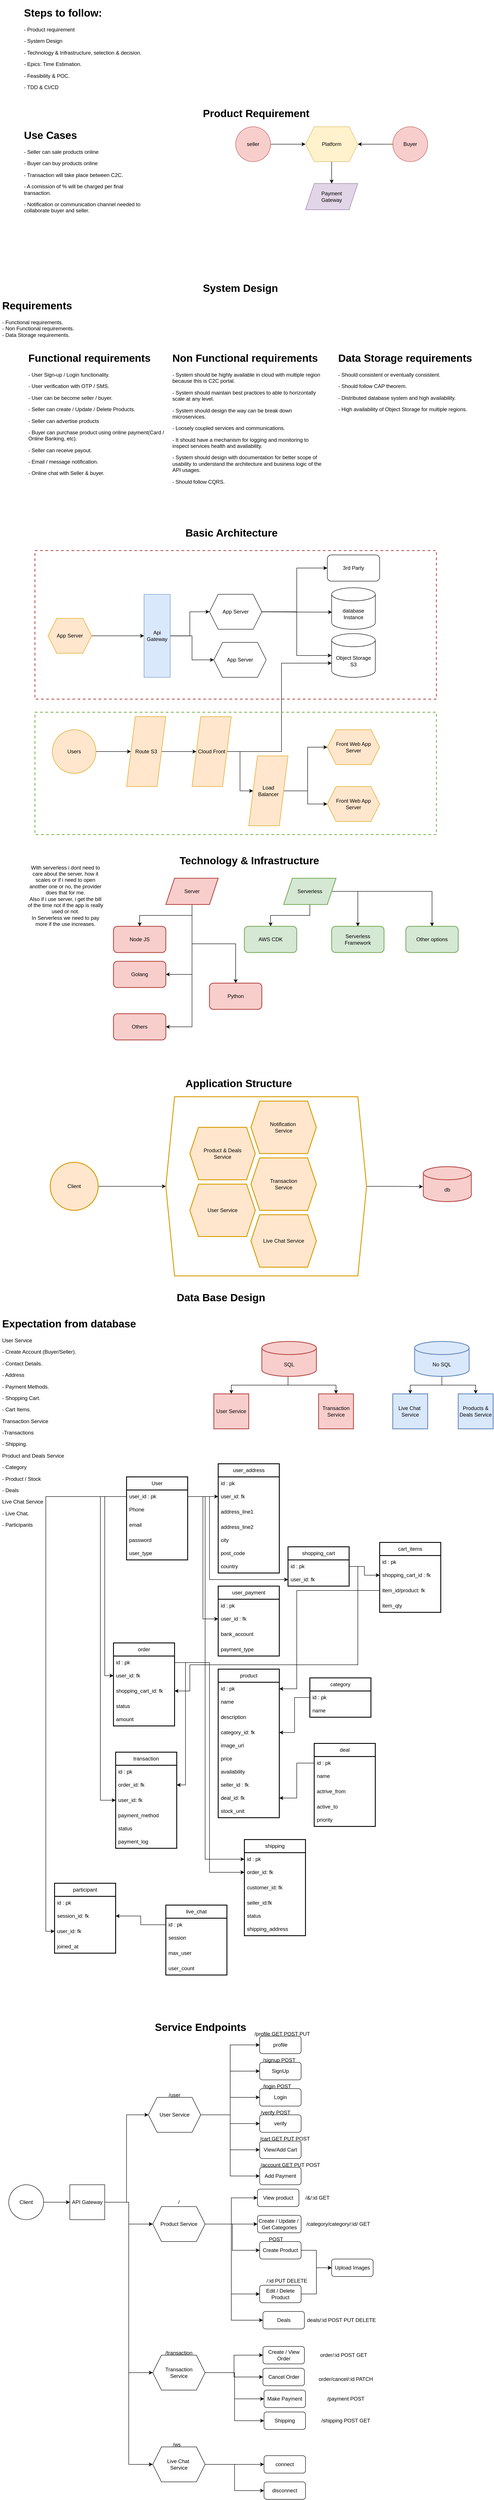 <mxfile version="20.8.10" type="device"><diagram name="Page-1" id="USJ2nugLKohrDI8Epsnt"><mxGraphModel dx="4734" dy="907" grid="1" gridSize="10" guides="1" tooltips="1" connect="1" arrows="1" fold="1" page="1" pageScale="1" pageWidth="3300" pageHeight="4681" math="0" shadow="0"><root><mxCell id="0"/><mxCell id="1" parent="0"/><mxCell id="rCCPhD0ILDM0f6a35p9g-1" value="&lt;h1&gt;Use Cases&lt;/h1&gt;&lt;p&gt;- Seller can sale products online&lt;/p&gt;&lt;p&gt;- Buyer can buy products online&lt;/p&gt;&lt;p&gt;- Transaction will take place between C2C.&lt;/p&gt;&lt;p&gt;- A comission of % will be charged per final transaction.&lt;/p&gt;&lt;p&gt;- Notification or communication channel needed to collaborate buyer and seller.&lt;/p&gt;" style="text;html=1;strokeColor=none;fillColor=none;spacing=5;spacingTop=-20;whiteSpace=wrap;overflow=hidden;rounded=0;" parent="1" vertex="1"><mxGeometry x="30" y="290" width="300" height="210" as="geometry"/></mxCell><mxCell id="rCCPhD0ILDM0f6a35p9g-7" style="edgeStyle=orthogonalEdgeStyle;rounded=0;orthogonalLoop=1;jettySize=auto;html=1;entryX=1;entryY=0.5;entryDx=0;entryDy=0;" parent="1" source="rCCPhD0ILDM0f6a35p9g-2" target="rCCPhD0ILDM0f6a35p9g-4" edge="1"><mxGeometry relative="1" as="geometry"/></mxCell><mxCell id="rCCPhD0ILDM0f6a35p9g-2" value="Buyer" style="ellipse;whiteSpace=wrap;html=1;aspect=fixed;fillColor=#f8cecc;strokeColor=#b85450;" parent="1" vertex="1"><mxGeometry x="880" y="290" width="80" height="80" as="geometry"/></mxCell><mxCell id="rCCPhD0ILDM0f6a35p9g-6" style="edgeStyle=orthogonalEdgeStyle;rounded=0;orthogonalLoop=1;jettySize=auto;html=1;entryX=0;entryY=0.5;entryDx=0;entryDy=0;" parent="1" source="rCCPhD0ILDM0f6a35p9g-3" target="rCCPhD0ILDM0f6a35p9g-4" edge="1"><mxGeometry relative="1" as="geometry"/></mxCell><mxCell id="rCCPhD0ILDM0f6a35p9g-3" value="seller" style="ellipse;whiteSpace=wrap;html=1;aspect=fixed;fillColor=#f8cecc;strokeColor=#b85450;" parent="1" vertex="1"><mxGeometry x="520" y="290" width="80" height="80" as="geometry"/></mxCell><mxCell id="rCCPhD0ILDM0f6a35p9g-8" style="edgeStyle=orthogonalEdgeStyle;rounded=0;orthogonalLoop=1;jettySize=auto;html=1;entryX=0.5;entryY=0;entryDx=0;entryDy=0;" parent="1" source="rCCPhD0ILDM0f6a35p9g-4" target="rCCPhD0ILDM0f6a35p9g-5" edge="1"><mxGeometry relative="1" as="geometry"/></mxCell><mxCell id="rCCPhD0ILDM0f6a35p9g-4" value="Platform" style="shape=hexagon;perimeter=hexagonPerimeter2;whiteSpace=wrap;html=1;fixedSize=1;fillColor=#fff2cc;strokeColor=#d6b656;" parent="1" vertex="1"><mxGeometry x="680" y="290" width="120" height="80" as="geometry"/></mxCell><mxCell id="rCCPhD0ILDM0f6a35p9g-5" value="Payment &lt;br&gt;Gateway" style="shape=parallelogram;perimeter=parallelogramPerimeter;whiteSpace=wrap;html=1;fixedSize=1;fillColor=#e1d5e7;strokeColor=#9673a6;" parent="1" vertex="1"><mxGeometry x="680" y="420" width="120" height="60" as="geometry"/></mxCell><mxCell id="rCCPhD0ILDM0f6a35p9g-9" value="&lt;h1&gt;Steps to follow:&lt;/h1&gt;&lt;p&gt;- Product requirement&lt;/p&gt;&lt;p&gt;- System Design&lt;/p&gt;&lt;p&gt;- Technology &amp;amp; Infrastructure, selection &amp;amp; decision.&lt;/p&gt;&lt;p&gt;- Epics: Time Estimation.&lt;/p&gt;&lt;p&gt;- Feasibility &amp;amp; POC.&lt;/p&gt;&lt;p&gt;- TDD &amp;amp; CI/CD&lt;/p&gt;" style="text;html=1;strokeColor=none;fillColor=none;spacing=5;spacingTop=-20;whiteSpace=wrap;overflow=hidden;rounded=0;" parent="1" vertex="1"><mxGeometry x="30" y="10" width="280" height="200" as="geometry"/></mxCell><mxCell id="rCCPhD0ILDM0f6a35p9g-11" value="&lt;h1&gt;Product Requirement&lt;/h1&gt;&lt;p&gt;&lt;br&gt;&lt;/p&gt;" style="text;html=1;strokeColor=none;fillColor=none;spacing=5;spacingTop=-20;whiteSpace=wrap;overflow=hidden;rounded=0;" parent="1" vertex="1"><mxGeometry x="440" y="240" width="270" height="40" as="geometry"/></mxCell><mxCell id="rCCPhD0ILDM0f6a35p9g-12" value="&lt;h1&gt;System Design&lt;/h1&gt;" style="text;html=1;strokeColor=none;fillColor=none;spacing=5;spacingTop=-20;whiteSpace=wrap;overflow=hidden;rounded=0;" parent="1" vertex="1"><mxGeometry x="440" y="640" width="270" height="40" as="geometry"/></mxCell><mxCell id="rCCPhD0ILDM0f6a35p9g-13" value="&lt;h1&gt;Requirements&lt;/h1&gt;&lt;div&gt;&lt;span style=&quot;background-color: initial; font-size: 12px; font-weight: normal;&quot;&gt;- Functional requirements.&lt;/span&gt;&lt;/div&gt;&lt;div&gt;&lt;span style=&quot;background-color: initial; font-size: 12px; font-weight: normal;&quot;&gt;- Non Functional requirements.&lt;/span&gt;&lt;/div&gt;&lt;div&gt;&lt;span style=&quot;background-color: initial; font-size: 12px; font-weight: normal;&quot;&gt;- Data Storage requirements.&lt;/span&gt;&lt;/div&gt;&lt;div&gt;&lt;span style=&quot;background-color: initial; font-size: 12px; font-weight: normal;&quot;&gt;&lt;br&gt;&lt;/span&gt;&lt;/div&gt;" style="text;html=1;strokeColor=none;fillColor=none;spacing=5;spacingTop=-20;whiteSpace=wrap;overflow=hidden;rounded=0;" parent="1" vertex="1"><mxGeometry x="-20" y="680" width="300" height="100" as="geometry"/></mxCell><mxCell id="rCCPhD0ILDM0f6a35p9g-16" value="&lt;h1&gt;Functional requirements&lt;/h1&gt;&lt;p&gt;- User Sign-up / Login functionality.&lt;/p&gt;&lt;p&gt;- User verification with OTP / SMS.&lt;/p&gt;&lt;p&gt;- User can be become seller / buyer.&lt;/p&gt;&lt;p&gt;- Seller can create / Update / Delete Products.&lt;/p&gt;&lt;p&gt;- Seller can advertise products&amp;nbsp;&lt;/p&gt;&lt;p&gt;- Buyer can purchase product using online payment(Card / Online Banking, etc).&lt;/p&gt;&lt;p&gt;- Seller can receive payout.&lt;/p&gt;&lt;p&gt;- Email / message notification.&lt;/p&gt;&lt;p&gt;- Online chat with Seller &amp;amp; buyer.&lt;/p&gt;" style="text;html=1;strokeColor=none;fillColor=none;spacing=5;spacingTop=-20;whiteSpace=wrap;overflow=hidden;rounded=0;" parent="1" vertex="1"><mxGeometry x="40" y="800" width="320" height="310" as="geometry"/></mxCell><mxCell id="rCCPhD0ILDM0f6a35p9g-17" value="&lt;h1&gt;Non Functional requirements&lt;/h1&gt;&lt;p&gt;- System should be highly available in cloud with multiple region because this is C2C portal.&lt;/p&gt;&lt;p&gt;- System should maintain best practices to able to horizontally scale at any level.&lt;/p&gt;&lt;p&gt;- System should design the way can be break down microservices.&lt;/p&gt;&lt;p&gt;- Loosely coupled services and communications.&lt;/p&gt;&lt;p&gt;- It should have a mechanism for logging and monitoring to inspect services health and availability.&lt;/p&gt;&lt;p&gt;- System should design with documentation for better scope of usability to understand the architecture and business logic of the API usages.&lt;/p&gt;&lt;p&gt;- Should follow CQRS.&lt;/p&gt;" style="text;html=1;strokeColor=none;fillColor=none;spacing=5;spacingTop=-20;whiteSpace=wrap;overflow=hidden;rounded=0;" parent="1" vertex="1"><mxGeometry x="370" y="800" width="360" height="310" as="geometry"/></mxCell><mxCell id="rCCPhD0ILDM0f6a35p9g-18" value="&lt;h1&gt;Data Storage requirements&lt;/h1&gt;&lt;p&gt;- Should consistent or eventually consistent.&lt;/p&gt;&lt;p&gt;- Should follow CAP theorem.&lt;/p&gt;&lt;p&gt;- Distributed database system and high availability.&lt;/p&gt;&lt;p&gt;- High availability of Object Storage for multiple regions.&lt;/p&gt;&lt;p&gt;&lt;br&gt;&lt;/p&gt;" style="text;html=1;strokeColor=none;fillColor=none;spacing=5;spacingTop=-20;whiteSpace=wrap;overflow=hidden;rounded=0;" parent="1" vertex="1"><mxGeometry x="750" y="800" width="360" height="310" as="geometry"/></mxCell><mxCell id="rCCPhD0ILDM0f6a35p9g-19" value="&lt;h1&gt;Basic Architecture&lt;/h1&gt;" style="text;html=1;strokeColor=none;fillColor=none;spacing=5;spacingTop=-20;whiteSpace=wrap;overflow=hidden;rounded=0;" parent="1" vertex="1"><mxGeometry x="400" y="1200" width="270" height="40" as="geometry"/></mxCell><mxCell id="rCCPhD0ILDM0f6a35p9g-29" style="edgeStyle=orthogonalEdgeStyle;rounded=0;orthogonalLoop=1;jettySize=auto;html=1;entryX=0;entryY=0.414;entryDx=0;entryDy=0;entryPerimeter=0;" parent="1" edge="1"><mxGeometry relative="1" as="geometry"><mxPoint x="580" y="1400.17" as="sourcePoint"/><mxPoint x="730" y="1300.01" as="targetPoint"/><Array as="points"><mxPoint x="660" y="1400.17"/><mxPoint x="660" y="1300.17"/></Array></mxGeometry></mxCell><mxCell id="rCCPhD0ILDM0f6a35p9g-30" style="edgeStyle=orthogonalEdgeStyle;rounded=0;orthogonalLoop=1;jettySize=auto;html=1;entryX=0.008;entryY=0.586;entryDx=0;entryDy=0;entryPerimeter=0;" parent="1" target="rCCPhD0ILDM0f6a35p9g-25" edge="1"><mxGeometry relative="1" as="geometry"><mxPoint x="580" y="1400.17" as="sourcePoint"/></mxGeometry></mxCell><mxCell id="rCCPhD0ILDM0f6a35p9g-31" style="edgeStyle=orthogonalEdgeStyle;rounded=0;orthogonalLoop=1;jettySize=auto;html=1;entryX=0;entryY=0.5;entryDx=0;entryDy=0;entryPerimeter=0;" parent="1" source="rCCPhD0ILDM0f6a35p9g-20" target="rCCPhD0ILDM0f6a35p9g-27" edge="1"><mxGeometry relative="1" as="geometry"><Array as="points"><mxPoint x="660" y="1400.17"/><mxPoint x="660" y="1500.17"/></Array></mxGeometry></mxCell><mxCell id="rCCPhD0ILDM0f6a35p9g-20" value="App Server" style="shape=hexagon;perimeter=hexagonPerimeter2;whiteSpace=wrap;html=1;fixedSize=1;" parent="1" vertex="1"><mxGeometry x="460" y="1360.17" width="120" height="80" as="geometry"/></mxCell><mxCell id="rCCPhD0ILDM0f6a35p9g-26" style="edgeStyle=orthogonalEdgeStyle;rounded=0;orthogonalLoop=1;jettySize=auto;html=1;entryX=0;entryY=0.5;entryDx=0;entryDy=0;" parent="1" source="rCCPhD0ILDM0f6a35p9g-21" target="rCCPhD0ILDM0f6a35p9g-23" edge="1"><mxGeometry relative="1" as="geometry"/></mxCell><mxCell id="rCCPhD0ILDM0f6a35p9g-21" value="App Server" style="shape=hexagon;perimeter=hexagonPerimeter2;whiteSpace=wrap;html=1;fixedSize=1;fillColor=#ffe6cc;strokeColor=#d79b00;" parent="1" vertex="1"><mxGeometry x="90" y="1415.17" width="100" height="80" as="geometry"/></mxCell><mxCell id="rCCPhD0ILDM0f6a35p9g-32" style="edgeStyle=orthogonalEdgeStyle;rounded=0;orthogonalLoop=1;jettySize=auto;html=1;entryX=0;entryY=0.5;entryDx=0;entryDy=0;" parent="1" source="rCCPhD0ILDM0f6a35p9g-23" target="rCCPhD0ILDM0f6a35p9g-20" edge="1"><mxGeometry relative="1" as="geometry"/></mxCell><mxCell id="rCCPhD0ILDM0f6a35p9g-33" style="edgeStyle=orthogonalEdgeStyle;rounded=0;orthogonalLoop=1;jettySize=auto;html=1;entryX=0;entryY=0.5;entryDx=0;entryDy=0;" parent="1" source="rCCPhD0ILDM0f6a35p9g-23" target="rCCPhD0ILDM0f6a35p9g-24" edge="1"><mxGeometry relative="1" as="geometry"/></mxCell><mxCell id="rCCPhD0ILDM0f6a35p9g-23" value="Api&lt;br&gt;Gateway" style="rounded=0;whiteSpace=wrap;html=1;fillColor=#dae8fc;strokeColor=#6c8ebf;" parent="1" vertex="1"><mxGeometry x="310" y="1360.17" width="60" height="190" as="geometry"/></mxCell><mxCell id="rCCPhD0ILDM0f6a35p9g-24" value="App Server" style="shape=hexagon;perimeter=hexagonPerimeter2;whiteSpace=wrap;html=1;fixedSize=1;" parent="1" vertex="1"><mxGeometry x="470" y="1470.17" width="120" height="80" as="geometry"/></mxCell><mxCell id="rCCPhD0ILDM0f6a35p9g-25" value="database Instance" style="shape=cylinder3;whiteSpace=wrap;html=1;boundedLbl=1;backgroundOutline=1;size=15;" parent="1" vertex="1"><mxGeometry x="740" y="1345.17" width="100" height="95" as="geometry"/></mxCell><mxCell id="rCCPhD0ILDM0f6a35p9g-27" value="Object Storage S3" style="shape=cylinder3;whiteSpace=wrap;html=1;boundedLbl=1;backgroundOutline=1;size=15;" parent="1" vertex="1"><mxGeometry x="740" y="1450.17" width="100" height="100" as="geometry"/></mxCell><mxCell id="rCCPhD0ILDM0f6a35p9g-28" value="3rd Party" style="rounded=1;whiteSpace=wrap;html=1;" parent="1" vertex="1"><mxGeometry x="730" y="1270" width="120" height="60" as="geometry"/></mxCell><mxCell id="rCCPhD0ILDM0f6a35p9g-45" style="edgeStyle=orthogonalEdgeStyle;rounded=0;orthogonalLoop=1;jettySize=auto;html=1;entryX=0;entryY=0.5;entryDx=0;entryDy=0;" parent="1" source="rCCPhD0ILDM0f6a35p9g-35" target="rCCPhD0ILDM0f6a35p9g-37" edge="1"><mxGeometry relative="1" as="geometry"/></mxCell><mxCell id="rCCPhD0ILDM0f6a35p9g-35" value="Users" style="ellipse;whiteSpace=wrap;html=1;aspect=fixed;fillColor=#ffe6cc;strokeColor=#d79b00;" parent="1" vertex="1"><mxGeometry x="100" y="1670" width="100" height="100" as="geometry"/></mxCell><mxCell id="rCCPhD0ILDM0f6a35p9g-46" style="edgeStyle=orthogonalEdgeStyle;rounded=0;orthogonalLoop=1;jettySize=auto;html=1;entryX=0;entryY=0.5;entryDx=0;entryDy=0;" parent="1" source="rCCPhD0ILDM0f6a35p9g-37" target="rCCPhD0ILDM0f6a35p9g-43" edge="1"><mxGeometry relative="1" as="geometry"/></mxCell><mxCell id="rCCPhD0ILDM0f6a35p9g-37" value="Route S3" style="shape=parallelogram;perimeter=parallelogramPerimeter;whiteSpace=wrap;html=1;fixedSize=1;fillColor=#ffe6cc;strokeColor=#d79b00;" parent="1" vertex="1"><mxGeometry x="270" y="1640" width="90" height="160" as="geometry"/></mxCell><mxCell id="rCCPhD0ILDM0f6a35p9g-40" value="Front Web App Server" style="shape=hexagon;perimeter=hexagonPerimeter2;whiteSpace=wrap;html=1;fixedSize=1;fillColor=#ffe6cc;strokeColor=#d79b00;" parent="1" vertex="1"><mxGeometry x="730" y="1800" width="120" height="80" as="geometry"/></mxCell><mxCell id="rCCPhD0ILDM0f6a35p9g-42" value="Front Web App Server" style="shape=hexagon;perimeter=hexagonPerimeter2;whiteSpace=wrap;html=1;fixedSize=1;fillColor=#ffe6cc;strokeColor=#d79b00;" parent="1" vertex="1"><mxGeometry x="730" y="1670" width="120" height="80" as="geometry"/></mxCell><mxCell id="rCCPhD0ILDM0f6a35p9g-47" style="edgeStyle=orthogonalEdgeStyle;rounded=0;orthogonalLoop=1;jettySize=auto;html=1;" parent="1" source="rCCPhD0ILDM0f6a35p9g-43" target="rCCPhD0ILDM0f6a35p9g-44" edge="1"><mxGeometry relative="1" as="geometry"/></mxCell><mxCell id="rCCPhD0ILDM0f6a35p9g-48" style="edgeStyle=orthogonalEdgeStyle;rounded=0;orthogonalLoop=1;jettySize=auto;html=1;entryX=0;entryY=0;entryDx=0;entryDy=67.5;entryPerimeter=0;" parent="1" source="rCCPhD0ILDM0f6a35p9g-43" target="rCCPhD0ILDM0f6a35p9g-27" edge="1"><mxGeometry relative="1" as="geometry"/></mxCell><mxCell id="rCCPhD0ILDM0f6a35p9g-43" value="Cloud Front" style="shape=parallelogram;perimeter=parallelogramPerimeter;whiteSpace=wrap;html=1;fixedSize=1;fillColor=#ffe6cc;strokeColor=#d79b00;" parent="1" vertex="1"><mxGeometry x="420" y="1640" width="90" height="160" as="geometry"/></mxCell><mxCell id="rCCPhD0ILDM0f6a35p9g-49" style="edgeStyle=orthogonalEdgeStyle;rounded=0;orthogonalLoop=1;jettySize=auto;html=1;" parent="1" source="rCCPhD0ILDM0f6a35p9g-44" target="rCCPhD0ILDM0f6a35p9g-42" edge="1"><mxGeometry relative="1" as="geometry"/></mxCell><mxCell id="rCCPhD0ILDM0f6a35p9g-50" style="edgeStyle=orthogonalEdgeStyle;rounded=0;orthogonalLoop=1;jettySize=auto;html=1;" parent="1" source="rCCPhD0ILDM0f6a35p9g-44" target="rCCPhD0ILDM0f6a35p9g-40" edge="1"><mxGeometry relative="1" as="geometry"/></mxCell><mxCell id="rCCPhD0ILDM0f6a35p9g-44" value="Load &lt;br&gt;Balancer" style="shape=parallelogram;perimeter=parallelogramPerimeter;whiteSpace=wrap;html=1;fixedSize=1;fillColor=#ffe6cc;strokeColor=#d79b00;" parent="1" vertex="1"><mxGeometry x="550" y="1730" width="90" height="160" as="geometry"/></mxCell><mxCell id="rCCPhD0ILDM0f6a35p9g-51" value="" style="rounded=0;whiteSpace=wrap;html=1;fillColor=none;dashed=1;strokeColor=#b85450;strokeWidth=2;" parent="1" vertex="1"><mxGeometry x="60" y="1260" width="920" height="340" as="geometry"/></mxCell><mxCell id="rCCPhD0ILDM0f6a35p9g-52" value="" style="rounded=0;whiteSpace=wrap;html=1;fillColor=none;dashed=1;strokeColor=#75b851;strokeWidth=2;" parent="1" vertex="1"><mxGeometry x="60" y="1630" width="920" height="280" as="geometry"/></mxCell><mxCell id="rCCPhD0ILDM0f6a35p9g-53" value="&lt;h1&gt;&amp;nbsp;Technology &amp;amp; Infrastructure&lt;br&gt;&lt;/h1&gt;" style="text;html=1;strokeColor=none;fillColor=none;spacing=5;spacingTop=-20;whiteSpace=wrap;overflow=hidden;rounded=0;" parent="1" vertex="1"><mxGeometry x="380" y="1950" width="360" height="40" as="geometry"/></mxCell><mxCell id="rCCPhD0ILDM0f6a35p9g-59" style="edgeStyle=orthogonalEdgeStyle;rounded=0;orthogonalLoop=1;jettySize=auto;html=1;entryX=0.5;entryY=0;entryDx=0;entryDy=0;" parent="1" source="rCCPhD0ILDM0f6a35p9g-54" target="rCCPhD0ILDM0f6a35p9g-55" edge="1"><mxGeometry relative="1" as="geometry"/></mxCell><mxCell id="rCCPhD0ILDM0f6a35p9g-60" style="edgeStyle=orthogonalEdgeStyle;rounded=0;orthogonalLoop=1;jettySize=auto;html=1;entryX=0.5;entryY=0;entryDx=0;entryDy=0;" parent="1" source="rCCPhD0ILDM0f6a35p9g-54" target="rCCPhD0ILDM0f6a35p9g-57" edge="1"><mxGeometry relative="1" as="geometry"/></mxCell><mxCell id="rCCPhD0ILDM0f6a35p9g-61" style="edgeStyle=orthogonalEdgeStyle;rounded=0;orthogonalLoop=1;jettySize=auto;html=1;entryX=1;entryY=0.5;entryDx=0;entryDy=0;" parent="1" source="rCCPhD0ILDM0f6a35p9g-54" target="rCCPhD0ILDM0f6a35p9g-56" edge="1"><mxGeometry relative="1" as="geometry"/></mxCell><mxCell id="rCCPhD0ILDM0f6a35p9g-62" style="edgeStyle=orthogonalEdgeStyle;rounded=0;orthogonalLoop=1;jettySize=auto;html=1;entryX=1;entryY=0.5;entryDx=0;entryDy=0;" parent="1" source="rCCPhD0ILDM0f6a35p9g-54" target="rCCPhD0ILDM0f6a35p9g-58" edge="1"><mxGeometry relative="1" as="geometry"/></mxCell><mxCell id="rCCPhD0ILDM0f6a35p9g-54" value="Server" style="shape=parallelogram;perimeter=parallelogramPerimeter;whiteSpace=wrap;html=1;fixedSize=1;strokeColor=#b85450;strokeWidth=2;fillColor=#f8cecc;" parent="1" vertex="1"><mxGeometry x="360" y="2010" width="120" height="60" as="geometry"/></mxCell><mxCell id="rCCPhD0ILDM0f6a35p9g-55" value="Node JS" style="rounded=1;whiteSpace=wrap;html=1;strokeColor=#b85450;strokeWidth=2;fillColor=#f8cecc;" parent="1" vertex="1"><mxGeometry x="240" y="2120" width="120" height="60" as="geometry"/></mxCell><mxCell id="rCCPhD0ILDM0f6a35p9g-56" value="Golang" style="rounded=1;whiteSpace=wrap;html=1;strokeColor=#b85450;strokeWidth=2;fillColor=#f8cecc;" parent="1" vertex="1"><mxGeometry x="240" y="2200" width="120" height="60" as="geometry"/></mxCell><mxCell id="rCCPhD0ILDM0f6a35p9g-57" value="Python" style="rounded=1;whiteSpace=wrap;html=1;strokeColor=#b85450;strokeWidth=2;fillColor=#f8cecc;" parent="1" vertex="1"><mxGeometry x="460" y="2250" width="120" height="60" as="geometry"/></mxCell><mxCell id="rCCPhD0ILDM0f6a35p9g-58" value="Others" style="rounded=1;whiteSpace=wrap;html=1;strokeColor=#b85450;strokeWidth=2;fillColor=#f8cecc;" parent="1" vertex="1"><mxGeometry x="240" y="2320" width="120" height="60" as="geometry"/></mxCell><mxCell id="rCCPhD0ILDM0f6a35p9g-69" style="edgeStyle=orthogonalEdgeStyle;rounded=0;orthogonalLoop=1;jettySize=auto;html=1;entryX=0.5;entryY=0;entryDx=0;entryDy=0;" parent="1" source="rCCPhD0ILDM0f6a35p9g-63" target="rCCPhD0ILDM0f6a35p9g-66" edge="1"><mxGeometry relative="1" as="geometry"/></mxCell><mxCell id="rCCPhD0ILDM0f6a35p9g-70" style="edgeStyle=orthogonalEdgeStyle;rounded=0;orthogonalLoop=1;jettySize=auto;html=1;entryX=0.5;entryY=0;entryDx=0;entryDy=0;" parent="1" source="rCCPhD0ILDM0f6a35p9g-63" target="rCCPhD0ILDM0f6a35p9g-67" edge="1"><mxGeometry relative="1" as="geometry"><Array as="points"><mxPoint x="800" y="2040"/></Array></mxGeometry></mxCell><mxCell id="rCCPhD0ILDM0f6a35p9g-71" style="edgeStyle=orthogonalEdgeStyle;rounded=0;orthogonalLoop=1;jettySize=auto;html=1;" parent="1" source="rCCPhD0ILDM0f6a35p9g-63" target="rCCPhD0ILDM0f6a35p9g-68" edge="1"><mxGeometry relative="1" as="geometry"/></mxCell><mxCell id="rCCPhD0ILDM0f6a35p9g-63" value="Serverless" style="shape=parallelogram;perimeter=parallelogramPerimeter;whiteSpace=wrap;html=1;fixedSize=1;strokeColor=#82b366;strokeWidth=2;fillColor=#d5e8d4;" parent="1" vertex="1"><mxGeometry x="630" y="2010" width="120" height="60" as="geometry"/></mxCell><mxCell id="rCCPhD0ILDM0f6a35p9g-65" value="With serverless i dont need to care about the server, how it scales or if i need to open another one or no, the provider does that for me.&lt;br&gt;Also if i use server, i get the bill of the time not if the app is really used or not.&lt;br&gt;In Serverless we need to pay more if the use increases." style="text;html=1;strokeColor=none;fillColor=none;align=center;verticalAlign=middle;whiteSpace=wrap;rounded=0;" parent="1" vertex="1"><mxGeometry x="40" y="1970" width="180" height="160" as="geometry"/></mxCell><mxCell id="rCCPhD0ILDM0f6a35p9g-66" value="AWS CDK" style="rounded=1;whiteSpace=wrap;html=1;strokeColor=#82b366;strokeWidth=2;fillColor=#d5e8d4;" parent="1" vertex="1"><mxGeometry x="540" y="2120" width="120" height="60" as="geometry"/></mxCell><mxCell id="rCCPhD0ILDM0f6a35p9g-67" value="Serverless&lt;br&gt;Framework" style="rounded=1;whiteSpace=wrap;html=1;strokeColor=#82b366;strokeWidth=2;fillColor=#d5e8d4;" parent="1" vertex="1"><mxGeometry x="740" y="2120" width="120" height="60" as="geometry"/></mxCell><mxCell id="rCCPhD0ILDM0f6a35p9g-68" value="Other options" style="rounded=1;whiteSpace=wrap;html=1;strokeColor=#82b366;strokeWidth=2;fillColor=#d5e8d4;" parent="1" vertex="1"><mxGeometry x="910" y="2120" width="120" height="60" as="geometry"/></mxCell><mxCell id="rCCPhD0ILDM0f6a35p9g-74" value="&lt;h1&gt;Application Structure&lt;br&gt;&lt;/h1&gt;" style="text;html=1;strokeColor=none;fillColor=none;spacing=5;spacingTop=-20;whiteSpace=wrap;overflow=hidden;rounded=0;" parent="1" vertex="1"><mxGeometry x="400" y="2460" width="360" height="40" as="geometry"/></mxCell><mxCell id="rCCPhD0ILDM0f6a35p9g-83" style="edgeStyle=orthogonalEdgeStyle;rounded=0;orthogonalLoop=1;jettySize=auto;html=1;" parent="1" source="rCCPhD0ILDM0f6a35p9g-75" target="rCCPhD0ILDM0f6a35p9g-82" edge="1"><mxGeometry relative="1" as="geometry"/></mxCell><mxCell id="rCCPhD0ILDM0f6a35p9g-75" value="Client" style="ellipse;whiteSpace=wrap;html=1;aspect=fixed;strokeColor=#d79b00;strokeWidth=2;fillColor=#ffe6cc;" parent="1" vertex="1"><mxGeometry x="95" y="2660" width="110" height="110" as="geometry"/></mxCell><mxCell id="rCCPhD0ILDM0f6a35p9g-76" value="Product &amp;amp; Deals&lt;br&gt;Service" style="shape=hexagon;perimeter=hexagonPerimeter2;whiteSpace=wrap;html=1;fixedSize=1;strokeColor=#d79b00;strokeWidth=2;fillColor=#ffe6cc;" parent="1" vertex="1"><mxGeometry x="415" y="2580" width="150" height="120" as="geometry"/></mxCell><mxCell id="rCCPhD0ILDM0f6a35p9g-78" value="Transaction&lt;br&gt;Service" style="shape=hexagon;perimeter=hexagonPerimeter2;whiteSpace=wrap;html=1;fixedSize=1;strokeColor=#d79b00;strokeWidth=2;fillColor=#ffe6cc;" parent="1" vertex="1"><mxGeometry x="555" y="2650" width="150" height="120" as="geometry"/></mxCell><mxCell id="rCCPhD0ILDM0f6a35p9g-79" value="Notification&amp;nbsp;&lt;br&gt;Service" style="shape=hexagon;perimeter=hexagonPerimeter2;whiteSpace=wrap;html=1;fixedSize=1;strokeColor=#d79b00;strokeWidth=2;fillColor=#ffe6cc;" parent="1" vertex="1"><mxGeometry x="555" y="2520" width="150" height="120" as="geometry"/></mxCell><mxCell id="rCCPhD0ILDM0f6a35p9g-80" value="User Service" style="shape=hexagon;perimeter=hexagonPerimeter2;whiteSpace=wrap;html=1;fixedSize=1;strokeColor=#d79b00;strokeWidth=2;fillColor=#ffe6cc;" parent="1" vertex="1"><mxGeometry x="415" y="2710" width="150" height="120" as="geometry"/></mxCell><mxCell id="rCCPhD0ILDM0f6a35p9g-81" value="Live Chat Service" style="shape=hexagon;perimeter=hexagonPerimeter2;whiteSpace=wrap;html=1;fixedSize=1;strokeColor=#d79b00;strokeWidth=2;fillColor=#ffe6cc;" parent="1" vertex="1"><mxGeometry x="555" y="2780" width="150" height="120" as="geometry"/></mxCell><mxCell id="rCCPhD0ILDM0f6a35p9g-85" style="edgeStyle=orthogonalEdgeStyle;rounded=0;orthogonalLoop=1;jettySize=auto;html=1;entryX=-0.008;entryY=0.571;entryDx=0;entryDy=0;entryPerimeter=0;" parent="1" source="rCCPhD0ILDM0f6a35p9g-82" target="rCCPhD0ILDM0f6a35p9g-84" edge="1"><mxGeometry relative="1" as="geometry"/></mxCell><mxCell id="rCCPhD0ILDM0f6a35p9g-82" value="" style="shape=hexagon;perimeter=hexagonPerimeter2;whiteSpace=wrap;html=1;fixedSize=1;strokeColor=#d79b00;strokeWidth=2;fillColor=none;" parent="1" vertex="1"><mxGeometry x="360" y="2510" width="460" height="410" as="geometry"/></mxCell><mxCell id="rCCPhD0ILDM0f6a35p9g-84" value="db" style="shape=cylinder3;whiteSpace=wrap;html=1;boundedLbl=1;backgroundOutline=1;size=15;strokeColor=#b85450;strokeWidth=2;fillColor=#f8cecc;" parent="1" vertex="1"><mxGeometry x="950" y="2670" width="110" height="80" as="geometry"/></mxCell><mxCell id="rCCPhD0ILDM0f6a35p9g-86" value="&lt;h1&gt;Data Base Design&lt;br&gt;&lt;/h1&gt;" style="text;html=1;strokeColor=none;fillColor=none;spacing=5;spacingTop=-20;whiteSpace=wrap;overflow=hidden;rounded=0;" parent="1" vertex="1"><mxGeometry x="380" y="2950" width="360" height="40" as="geometry"/></mxCell><mxCell id="rCCPhD0ILDM0f6a35p9g-87" value="&lt;h1&gt;Expectation from database&lt;/h1&gt;&lt;p&gt;User Service&lt;/p&gt;&lt;p&gt;- Create Account (Buyer/Seller).&lt;/p&gt;&lt;p&gt;- Contact Details.&lt;/p&gt;&lt;p&gt;- Address&lt;/p&gt;&lt;p&gt;- Payment Methods.&lt;/p&gt;&lt;p&gt;- Shopping Cart.&lt;/p&gt;&lt;p&gt;- Cart Items.&lt;/p&gt;&lt;p&gt;Transaction Service&lt;/p&gt;&lt;p&gt;-Transactions&lt;/p&gt;&lt;p&gt;- Shipping.&lt;/p&gt;&lt;p&gt;Product and Deals Service&lt;/p&gt;&lt;p&gt;- Category&lt;/p&gt;&lt;p&gt;- Product / Stock&lt;/p&gt;&lt;p&gt;- Deals&amp;nbsp;&lt;/p&gt;&lt;p&gt;Live Chat Service&lt;/p&gt;&lt;p&gt;- Live Chat.&lt;/p&gt;&lt;p&gt;- Participants&lt;/p&gt;" style="text;html=1;strokeColor=none;fillColor=none;spacing=5;spacingTop=-20;whiteSpace=wrap;overflow=hidden;rounded=0;" parent="1" vertex="1"><mxGeometry x="-20" y="3010" width="315" height="500" as="geometry"/></mxCell><mxCell id="rCCPhD0ILDM0f6a35p9g-93" style="edgeStyle=orthogonalEdgeStyle;rounded=0;orthogonalLoop=1;jettySize=auto;html=1;entryX=0.5;entryY=0;entryDx=0;entryDy=0;" parent="1" source="rCCPhD0ILDM0f6a35p9g-88" target="rCCPhD0ILDM0f6a35p9g-91" edge="1"><mxGeometry relative="1" as="geometry"><Array as="points"><mxPoint x="640" y="3170"/><mxPoint x="510" y="3170"/></Array></mxGeometry></mxCell><mxCell id="rCCPhD0ILDM0f6a35p9g-98" style="edgeStyle=orthogonalEdgeStyle;rounded=0;orthogonalLoop=1;jettySize=auto;html=1;entryX=0.5;entryY=0;entryDx=0;entryDy=0;" parent="1" target="rCCPhD0ILDM0f6a35p9g-92" edge="1"><mxGeometry relative="1" as="geometry"><mxPoint x="640" y="3150" as="sourcePoint"/><Array as="points"><mxPoint x="640" y="3170"/><mxPoint x="750" y="3170"/></Array></mxGeometry></mxCell><mxCell id="rCCPhD0ILDM0f6a35p9g-88" value="SQL" style="shape=cylinder3;whiteSpace=wrap;html=1;boundedLbl=1;backgroundOutline=1;size=15;strokeColor=#b85450;strokeWidth=2;fillColor=#f8cecc;" parent="1" vertex="1"><mxGeometry x="580" y="3070" width="125" height="80" as="geometry"/></mxCell><mxCell id="rCCPhD0ILDM0f6a35p9g-97" style="edgeStyle=orthogonalEdgeStyle;rounded=0;orthogonalLoop=1;jettySize=auto;html=1;" parent="1" source="rCCPhD0ILDM0f6a35p9g-90" target="rCCPhD0ILDM0f6a35p9g-96" edge="1"><mxGeometry relative="1" as="geometry"/></mxCell><mxCell id="rCCPhD0ILDM0f6a35p9g-99" style="edgeStyle=orthogonalEdgeStyle;rounded=0;orthogonalLoop=1;jettySize=auto;html=1;" parent="1" source="rCCPhD0ILDM0f6a35p9g-90" target="rCCPhD0ILDM0f6a35p9g-95" edge="1"><mxGeometry relative="1" as="geometry"/></mxCell><mxCell id="rCCPhD0ILDM0f6a35p9g-90" value="No SQL" style="shape=cylinder3;whiteSpace=wrap;html=1;boundedLbl=1;backgroundOutline=1;size=15;strokeColor=#6c8ebf;strokeWidth=2;fillColor=#dae8fc;" parent="1" vertex="1"><mxGeometry x="930" y="3070" width="125" height="80" as="geometry"/></mxCell><mxCell id="rCCPhD0ILDM0f6a35p9g-91" value="User Service" style="whiteSpace=wrap;html=1;aspect=fixed;strokeColor=#b85450;strokeWidth=2;fillColor=#f8cecc;" parent="1" vertex="1"><mxGeometry x="470" y="3190" width="80" height="80" as="geometry"/></mxCell><mxCell id="rCCPhD0ILDM0f6a35p9g-92" value="Transaction&lt;br&gt;Service" style="whiteSpace=wrap;html=1;aspect=fixed;strokeColor=#b85450;strokeWidth=2;fillColor=#f8cecc;" parent="1" vertex="1"><mxGeometry x="710" y="3190" width="80" height="80" as="geometry"/></mxCell><mxCell id="rCCPhD0ILDM0f6a35p9g-95" value="Products &amp;amp; Deals Service" style="whiteSpace=wrap;html=1;aspect=fixed;strokeColor=#6c8ebf;strokeWidth=2;fillColor=#dae8fc;" parent="1" vertex="1"><mxGeometry x="1030" y="3190" width="80" height="80" as="geometry"/></mxCell><mxCell id="rCCPhD0ILDM0f6a35p9g-96" value="Live Chat&amp;nbsp;&lt;br&gt;Service" style="whiteSpace=wrap;html=1;aspect=fixed;strokeColor=#6c8ebf;strokeWidth=2;fillColor=#dae8fc;" parent="1" vertex="1"><mxGeometry x="880" y="3190" width="80" height="80" as="geometry"/></mxCell><mxCell id="rCCPhD0ILDM0f6a35p9g-100" value="User" style="swimlane;fontStyle=0;childLayout=stackLayout;horizontal=1;startSize=30;horizontalStack=0;resizeParent=1;resizeParentMax=0;resizeLast=0;collapsible=1;marginBottom=0;whiteSpace=wrap;html=1;strokeColor=#050505;strokeWidth=2;fillColor=none;" parent="1" vertex="1"><mxGeometry x="270" y="3380" width="140" height="190" as="geometry"/></mxCell><mxCell id="rCCPhD0ILDM0f6a35p9g-101" value="user_id : pk" style="text;strokeColor=none;fillColor=none;align=left;verticalAlign=middle;spacingLeft=4;spacingRight=4;overflow=hidden;points=[[0,0.5],[1,0.5]];portConstraint=eastwest;rotatable=0;whiteSpace=wrap;html=1;" parent="rCCPhD0ILDM0f6a35p9g-100" vertex="1"><mxGeometry y="30" width="140" height="30" as="geometry"/></mxCell><mxCell id="rCCPhD0ILDM0f6a35p9g-102" value="Phone" style="text;strokeColor=none;fillColor=none;align=left;verticalAlign=middle;spacingLeft=4;spacingRight=4;overflow=hidden;points=[[0,0.5],[1,0.5]];portConstraint=eastwest;rotatable=0;whiteSpace=wrap;html=1;" parent="rCCPhD0ILDM0f6a35p9g-100" vertex="1"><mxGeometry y="60" width="140" height="30" as="geometry"/></mxCell><mxCell id="rCCPhD0ILDM0f6a35p9g-108" value="email" style="text;strokeColor=none;fillColor=none;align=left;verticalAlign=middle;spacingLeft=4;spacingRight=4;overflow=hidden;points=[[0,0.5],[1,0.5]];portConstraint=eastwest;rotatable=0;whiteSpace=wrap;html=1;" parent="rCCPhD0ILDM0f6a35p9g-100" vertex="1"><mxGeometry y="90" width="140" height="40" as="geometry"/></mxCell><mxCell id="rCCPhD0ILDM0f6a35p9g-103" value="password" style="text;strokeColor=none;fillColor=none;align=left;verticalAlign=middle;spacingLeft=4;spacingRight=4;overflow=hidden;points=[[0,0.5],[1,0.5]];portConstraint=eastwest;rotatable=0;whiteSpace=wrap;html=1;" parent="rCCPhD0ILDM0f6a35p9g-100" vertex="1"><mxGeometry y="130" width="140" height="30" as="geometry"/></mxCell><mxCell id="rCCPhD0ILDM0f6a35p9g-110" value="user_type" style="text;strokeColor=none;fillColor=none;align=left;verticalAlign=middle;spacingLeft=4;spacingRight=4;overflow=hidden;points=[[0,0.5],[1,0.5]];portConstraint=eastwest;rotatable=0;whiteSpace=wrap;html=1;" parent="rCCPhD0ILDM0f6a35p9g-100" vertex="1"><mxGeometry y="160" width="140" height="30" as="geometry"/></mxCell><mxCell id="rCCPhD0ILDM0f6a35p9g-111" value="user_address" style="swimlane;fontStyle=0;childLayout=stackLayout;horizontal=1;startSize=30;horizontalStack=0;resizeParent=1;resizeParentMax=0;resizeLast=0;collapsible=1;marginBottom=0;whiteSpace=wrap;html=1;strokeColor=#050505;strokeWidth=2;fillColor=none;" parent="1" vertex="1"><mxGeometry x="480" y="3350" width="140" height="250" as="geometry"/></mxCell><mxCell id="rCCPhD0ILDM0f6a35p9g-112" value="id : pk" style="text;strokeColor=none;fillColor=none;align=left;verticalAlign=middle;spacingLeft=4;spacingRight=4;overflow=hidden;points=[[0,0.5],[1,0.5]];portConstraint=eastwest;rotatable=0;whiteSpace=wrap;html=1;" parent="rCCPhD0ILDM0f6a35p9g-111" vertex="1"><mxGeometry y="30" width="140" height="30" as="geometry"/></mxCell><mxCell id="rCCPhD0ILDM0f6a35p9g-113" value="user_id: fk" style="text;strokeColor=none;fillColor=none;align=left;verticalAlign=middle;spacingLeft=4;spacingRight=4;overflow=hidden;points=[[0,0.5],[1,0.5]];portConstraint=eastwest;rotatable=0;whiteSpace=wrap;html=1;" parent="rCCPhD0ILDM0f6a35p9g-111" vertex="1"><mxGeometry y="60" width="140" height="30" as="geometry"/></mxCell><mxCell id="rCCPhD0ILDM0f6a35p9g-114" value="address_line1" style="text;strokeColor=none;fillColor=none;align=left;verticalAlign=middle;spacingLeft=4;spacingRight=4;overflow=hidden;points=[[0,0.5],[1,0.5]];portConstraint=eastwest;rotatable=0;whiteSpace=wrap;html=1;" parent="rCCPhD0ILDM0f6a35p9g-111" vertex="1"><mxGeometry y="90" width="140" height="40" as="geometry"/></mxCell><mxCell id="rCCPhD0ILDM0f6a35p9g-115" value="address_line2" style="text;strokeColor=none;fillColor=none;align=left;verticalAlign=middle;spacingLeft=4;spacingRight=4;overflow=hidden;points=[[0,0.5],[1,0.5]];portConstraint=eastwest;rotatable=0;whiteSpace=wrap;html=1;" parent="rCCPhD0ILDM0f6a35p9g-111" vertex="1"><mxGeometry y="130" width="140" height="30" as="geometry"/></mxCell><mxCell id="rCCPhD0ILDM0f6a35p9g-116" value="city" style="text;strokeColor=none;fillColor=none;align=left;verticalAlign=middle;spacingLeft=4;spacingRight=4;overflow=hidden;points=[[0,0.5],[1,0.5]];portConstraint=eastwest;rotatable=0;whiteSpace=wrap;html=1;" parent="rCCPhD0ILDM0f6a35p9g-111" vertex="1"><mxGeometry y="160" width="140" height="30" as="geometry"/></mxCell><mxCell id="rCCPhD0ILDM0f6a35p9g-118" value="post_code" style="text;strokeColor=none;fillColor=none;align=left;verticalAlign=middle;spacingLeft=4;spacingRight=4;overflow=hidden;points=[[0,0.5],[1,0.5]];portConstraint=eastwest;rotatable=0;whiteSpace=wrap;html=1;" parent="rCCPhD0ILDM0f6a35p9g-111" vertex="1"><mxGeometry y="190" width="140" height="30" as="geometry"/></mxCell><mxCell id="rCCPhD0ILDM0f6a35p9g-117" value="country" style="text;strokeColor=none;fillColor=none;align=left;verticalAlign=middle;spacingLeft=4;spacingRight=4;overflow=hidden;points=[[0,0.5],[1,0.5]];portConstraint=eastwest;rotatable=0;whiteSpace=wrap;html=1;" parent="rCCPhD0ILDM0f6a35p9g-111" vertex="1"><mxGeometry y="220" width="140" height="30" as="geometry"/></mxCell><mxCell id="rCCPhD0ILDM0f6a35p9g-119" style="edgeStyle=orthogonalEdgeStyle;rounded=0;orthogonalLoop=1;jettySize=auto;html=1;entryX=0;entryY=0.5;entryDx=0;entryDy=0;" parent="1" source="rCCPhD0ILDM0f6a35p9g-101" target="rCCPhD0ILDM0f6a35p9g-113" edge="1"><mxGeometry relative="1" as="geometry"/></mxCell><mxCell id="rCCPhD0ILDM0f6a35p9g-120" value="user_payment" style="swimlane;fontStyle=0;childLayout=stackLayout;horizontal=1;startSize=30;horizontalStack=0;resizeParent=1;resizeParentMax=0;resizeLast=0;collapsible=1;marginBottom=0;whiteSpace=wrap;html=1;strokeColor=#050505;strokeWidth=2;fillColor=none;" parent="1" vertex="1"><mxGeometry x="480" y="3630" width="140" height="160" as="geometry"/></mxCell><mxCell id="rCCPhD0ILDM0f6a35p9g-121" value="id : pk" style="text;strokeColor=none;fillColor=none;align=left;verticalAlign=middle;spacingLeft=4;spacingRight=4;overflow=hidden;points=[[0,0.5],[1,0.5]];portConstraint=eastwest;rotatable=0;whiteSpace=wrap;html=1;" parent="rCCPhD0ILDM0f6a35p9g-120" vertex="1"><mxGeometry y="30" width="140" height="30" as="geometry"/></mxCell><mxCell id="rCCPhD0ILDM0f6a35p9g-122" value="user_id : fk" style="text;strokeColor=none;fillColor=none;align=left;verticalAlign=middle;spacingLeft=4;spacingRight=4;overflow=hidden;points=[[0,0.5],[1,0.5]];portConstraint=eastwest;rotatable=0;whiteSpace=wrap;html=1;" parent="rCCPhD0ILDM0f6a35p9g-120" vertex="1"><mxGeometry y="60" width="140" height="30" as="geometry"/></mxCell><mxCell id="rCCPhD0ILDM0f6a35p9g-123" value="bank_account" style="text;strokeColor=none;fillColor=none;align=left;verticalAlign=middle;spacingLeft=4;spacingRight=4;overflow=hidden;points=[[0,0.5],[1,0.5]];portConstraint=eastwest;rotatable=0;whiteSpace=wrap;html=1;" parent="rCCPhD0ILDM0f6a35p9g-120" vertex="1"><mxGeometry y="90" width="140" height="40" as="geometry"/></mxCell><mxCell id="rCCPhD0ILDM0f6a35p9g-124" value="payment_type" style="text;strokeColor=none;fillColor=none;align=left;verticalAlign=middle;spacingLeft=4;spacingRight=4;overflow=hidden;points=[[0,0.5],[1,0.5]];portConstraint=eastwest;rotatable=0;whiteSpace=wrap;html=1;" parent="rCCPhD0ILDM0f6a35p9g-120" vertex="1"><mxGeometry y="130" width="140" height="30" as="geometry"/></mxCell><mxCell id="rCCPhD0ILDM0f6a35p9g-126" style="edgeStyle=orthogonalEdgeStyle;rounded=0;orthogonalLoop=1;jettySize=auto;html=1;entryX=0;entryY=0.5;entryDx=0;entryDy=0;" parent="1" source="rCCPhD0ILDM0f6a35p9g-101" target="rCCPhD0ILDM0f6a35p9g-122" edge="1"><mxGeometry relative="1" as="geometry"/></mxCell><mxCell id="rCCPhD0ILDM0f6a35p9g-172" style="edgeStyle=orthogonalEdgeStyle;rounded=0;orthogonalLoop=1;jettySize=auto;html=1;entryX=1;entryY=0.5;entryDx=0;entryDy=0;" parent="1" source="rCCPhD0ILDM0f6a35p9g-127" target="rCCPhD0ILDM0f6a35p9g-168" edge="1"><mxGeometry relative="1" as="geometry"><Array as="points"><mxPoint x="800" y="3585"/><mxPoint x="800" y="3810"/><mxPoint x="415" y="3810"/><mxPoint x="415" y="3870"/></Array></mxGeometry></mxCell><mxCell id="rCCPhD0ILDM0f6a35p9g-127" value="shopping_cart" style="swimlane;fontStyle=0;childLayout=stackLayout;horizontal=1;startSize=30;horizontalStack=0;resizeParent=1;resizeParentMax=0;resizeLast=0;collapsible=1;marginBottom=0;whiteSpace=wrap;html=1;strokeColor=#050505;strokeWidth=2;fillColor=none;" parent="1" vertex="1"><mxGeometry x="640" y="3540" width="140" height="90" as="geometry"/></mxCell><mxCell id="rCCPhD0ILDM0f6a35p9g-128" value="id : pk" style="text;strokeColor=none;fillColor=none;align=left;verticalAlign=middle;spacingLeft=4;spacingRight=4;overflow=hidden;points=[[0,0.5],[1,0.5]];portConstraint=eastwest;rotatable=0;whiteSpace=wrap;html=1;" parent="rCCPhD0ILDM0f6a35p9g-127" vertex="1"><mxGeometry y="30" width="140" height="30" as="geometry"/></mxCell><mxCell id="rCCPhD0ILDM0f6a35p9g-129" value="user_id: fk" style="text;strokeColor=none;fillColor=none;align=left;verticalAlign=middle;spacingLeft=4;spacingRight=4;overflow=hidden;points=[[0,0.5],[1,0.5]];portConstraint=eastwest;rotatable=0;whiteSpace=wrap;html=1;" parent="rCCPhD0ILDM0f6a35p9g-127" vertex="1"><mxGeometry y="60" width="140" height="30" as="geometry"/></mxCell><mxCell id="rCCPhD0ILDM0f6a35p9g-133" style="edgeStyle=orthogonalEdgeStyle;rounded=0;orthogonalLoop=1;jettySize=auto;html=1;entryX=0;entryY=0.5;entryDx=0;entryDy=0;" parent="1" source="rCCPhD0ILDM0f6a35p9g-101" target="rCCPhD0ILDM0f6a35p9g-129" edge="1"><mxGeometry relative="1" as="geometry"><Array as="points"><mxPoint x="460" y="3425"/><mxPoint x="460" y="3615"/></Array></mxGeometry></mxCell><mxCell id="rCCPhD0ILDM0f6a35p9g-134" value="cart_items" style="swimlane;fontStyle=0;childLayout=stackLayout;horizontal=1;startSize=30;horizontalStack=0;resizeParent=1;resizeParentMax=0;resizeLast=0;collapsible=1;marginBottom=0;whiteSpace=wrap;html=1;strokeColor=#050505;strokeWidth=2;fillColor=none;" parent="1" vertex="1"><mxGeometry x="850" y="3530" width="140" height="160" as="geometry"/></mxCell><mxCell id="rCCPhD0ILDM0f6a35p9g-135" value="id : pk" style="text;strokeColor=none;fillColor=none;align=left;verticalAlign=middle;spacingLeft=4;spacingRight=4;overflow=hidden;points=[[0,0.5],[1,0.5]];portConstraint=eastwest;rotatable=0;whiteSpace=wrap;html=1;" parent="rCCPhD0ILDM0f6a35p9g-134" vertex="1"><mxGeometry y="30" width="140" height="30" as="geometry"/></mxCell><mxCell id="rCCPhD0ILDM0f6a35p9g-136" value="shopping_cart_id : fk" style="text;strokeColor=none;fillColor=none;align=left;verticalAlign=middle;spacingLeft=4;spacingRight=4;overflow=hidden;points=[[0,0.5],[1,0.5]];portConstraint=eastwest;rotatable=0;whiteSpace=wrap;html=1;" parent="rCCPhD0ILDM0f6a35p9g-134" vertex="1"><mxGeometry y="60" width="140" height="30" as="geometry"/></mxCell><mxCell id="rCCPhD0ILDM0f6a35p9g-137" value="item_id/product: fk" style="text;strokeColor=none;fillColor=none;align=left;verticalAlign=middle;spacingLeft=4;spacingRight=4;overflow=hidden;points=[[0,0.5],[1,0.5]];portConstraint=eastwest;rotatable=0;whiteSpace=wrap;html=1;" parent="rCCPhD0ILDM0f6a35p9g-134" vertex="1"><mxGeometry y="90" width="140" height="40" as="geometry"/></mxCell><mxCell id="rCCPhD0ILDM0f6a35p9g-138" value="item_qty" style="text;strokeColor=none;fillColor=none;align=left;verticalAlign=middle;spacingLeft=4;spacingRight=4;overflow=hidden;points=[[0,0.5],[1,0.5]];portConstraint=eastwest;rotatable=0;whiteSpace=wrap;html=1;" parent="rCCPhD0ILDM0f6a35p9g-134" vertex="1"><mxGeometry y="130" width="140" height="30" as="geometry"/></mxCell><mxCell id="rCCPhD0ILDM0f6a35p9g-139" style="edgeStyle=orthogonalEdgeStyle;rounded=0;orthogonalLoop=1;jettySize=auto;html=1;entryX=0;entryY=0.5;entryDx=0;entryDy=0;" parent="1" source="rCCPhD0ILDM0f6a35p9g-128" target="rCCPhD0ILDM0f6a35p9g-136" edge="1"><mxGeometry relative="1" as="geometry"/></mxCell><mxCell id="rCCPhD0ILDM0f6a35p9g-140" value="product" style="swimlane;fontStyle=0;childLayout=stackLayout;horizontal=1;startSize=30;horizontalStack=0;resizeParent=1;resizeParentMax=0;resizeLast=0;collapsible=1;marginBottom=0;whiteSpace=wrap;html=1;strokeColor=#050505;strokeWidth=2;fillColor=none;" parent="1" vertex="1"><mxGeometry x="480" y="3820" width="140" height="340" as="geometry"/></mxCell><mxCell id="rCCPhD0ILDM0f6a35p9g-141" value="id : pk" style="text;strokeColor=none;fillColor=none;align=left;verticalAlign=middle;spacingLeft=4;spacingRight=4;overflow=hidden;points=[[0,0.5],[1,0.5]];portConstraint=eastwest;rotatable=0;whiteSpace=wrap;html=1;" parent="rCCPhD0ILDM0f6a35p9g-140" vertex="1"><mxGeometry y="30" width="140" height="30" as="geometry"/></mxCell><mxCell id="rCCPhD0ILDM0f6a35p9g-142" value="name" style="text;strokeColor=none;fillColor=none;align=left;verticalAlign=middle;spacingLeft=4;spacingRight=4;overflow=hidden;points=[[0,0.5],[1,0.5]];portConstraint=eastwest;rotatable=0;whiteSpace=wrap;html=1;" parent="rCCPhD0ILDM0f6a35p9g-140" vertex="1"><mxGeometry y="60" width="140" height="30" as="geometry"/></mxCell><mxCell id="rCCPhD0ILDM0f6a35p9g-143" value="description" style="text;strokeColor=none;fillColor=none;align=left;verticalAlign=middle;spacingLeft=4;spacingRight=4;overflow=hidden;points=[[0,0.5],[1,0.5]];portConstraint=eastwest;rotatable=0;whiteSpace=wrap;html=1;" parent="rCCPhD0ILDM0f6a35p9g-140" vertex="1"><mxGeometry y="90" width="140" height="40" as="geometry"/></mxCell><mxCell id="rCCPhD0ILDM0f6a35p9g-144" value="category_id: fk" style="text;strokeColor=none;fillColor=none;align=left;verticalAlign=middle;spacingLeft=4;spacingRight=4;overflow=hidden;points=[[0,0.5],[1,0.5]];portConstraint=eastwest;rotatable=0;whiteSpace=wrap;html=1;" parent="rCCPhD0ILDM0f6a35p9g-140" vertex="1"><mxGeometry y="130" width="140" height="30" as="geometry"/></mxCell><mxCell id="rCCPhD0ILDM0f6a35p9g-145" value="image_url" style="text;strokeColor=none;fillColor=none;align=left;verticalAlign=middle;spacingLeft=4;spacingRight=4;overflow=hidden;points=[[0,0.5],[1,0.5]];portConstraint=eastwest;rotatable=0;whiteSpace=wrap;html=1;" parent="rCCPhD0ILDM0f6a35p9g-140" vertex="1"><mxGeometry y="160" width="140" height="30" as="geometry"/></mxCell><mxCell id="rCCPhD0ILDM0f6a35p9g-146" value="price" style="text;strokeColor=none;fillColor=none;align=left;verticalAlign=middle;spacingLeft=4;spacingRight=4;overflow=hidden;points=[[0,0.5],[1,0.5]];portConstraint=eastwest;rotatable=0;whiteSpace=wrap;html=1;" parent="rCCPhD0ILDM0f6a35p9g-140" vertex="1"><mxGeometry y="190" width="140" height="30" as="geometry"/></mxCell><mxCell id="rCCPhD0ILDM0f6a35p9g-148" value="availability" style="text;strokeColor=none;fillColor=none;align=left;verticalAlign=middle;spacingLeft=4;spacingRight=4;overflow=hidden;points=[[0,0.5],[1,0.5]];portConstraint=eastwest;rotatable=0;whiteSpace=wrap;html=1;" parent="rCCPhD0ILDM0f6a35p9g-140" vertex="1"><mxGeometry y="220" width="140" height="30" as="geometry"/></mxCell><mxCell id="rCCPhD0ILDM0f6a35p9g-149" value="seller_id : fk" style="text;strokeColor=none;fillColor=none;align=left;verticalAlign=middle;spacingLeft=4;spacingRight=4;overflow=hidden;points=[[0,0.5],[1,0.5]];portConstraint=eastwest;rotatable=0;whiteSpace=wrap;html=1;" parent="rCCPhD0ILDM0f6a35p9g-140" vertex="1"><mxGeometry y="250" width="140" height="30" as="geometry"/></mxCell><mxCell id="rCCPhD0ILDM0f6a35p9g-150" value="deal_id: fk" style="text;strokeColor=none;fillColor=none;align=left;verticalAlign=middle;spacingLeft=4;spacingRight=4;overflow=hidden;points=[[0,0.5],[1,0.5]];portConstraint=eastwest;rotatable=0;whiteSpace=wrap;html=1;" parent="rCCPhD0ILDM0f6a35p9g-140" vertex="1"><mxGeometry y="280" width="140" height="30" as="geometry"/></mxCell><mxCell id="rCCPhD0ILDM0f6a35p9g-147" value="stock_unit" style="text;strokeColor=none;fillColor=none;align=left;verticalAlign=middle;spacingLeft=4;spacingRight=4;overflow=hidden;points=[[0,0.5],[1,0.5]];portConstraint=eastwest;rotatable=0;whiteSpace=wrap;html=1;" parent="rCCPhD0ILDM0f6a35p9g-140" vertex="1"><mxGeometry y="310" width="140" height="30" as="geometry"/></mxCell><mxCell id="rCCPhD0ILDM0f6a35p9g-157" style="edgeStyle=orthogonalEdgeStyle;rounded=0;orthogonalLoop=1;jettySize=auto;html=1;exitX=0;exitY=0.5;exitDx=0;exitDy=0;" parent="1" source="rCCPhD0ILDM0f6a35p9g-152" target="rCCPhD0ILDM0f6a35p9g-144" edge="1"><mxGeometry relative="1" as="geometry"/></mxCell><mxCell id="rCCPhD0ILDM0f6a35p9g-151" value="category" style="swimlane;fontStyle=0;childLayout=stackLayout;horizontal=1;startSize=30;horizontalStack=0;resizeParent=1;resizeParentMax=0;resizeLast=0;collapsible=1;marginBottom=0;whiteSpace=wrap;html=1;strokeColor=#050505;strokeWidth=2;fillColor=none;" parent="1" vertex="1"><mxGeometry x="690" y="3840" width="140" height="90" as="geometry"/></mxCell><mxCell id="rCCPhD0ILDM0f6a35p9g-152" value="id : pk" style="text;strokeColor=none;fillColor=none;align=left;verticalAlign=middle;spacingLeft=4;spacingRight=4;overflow=hidden;points=[[0,0.5],[1,0.5]];portConstraint=eastwest;rotatable=0;whiteSpace=wrap;html=1;" parent="rCCPhD0ILDM0f6a35p9g-151" vertex="1"><mxGeometry y="30" width="140" height="30" as="geometry"/></mxCell><mxCell id="rCCPhD0ILDM0f6a35p9g-153" value="name" style="text;strokeColor=none;fillColor=none;align=left;verticalAlign=middle;spacingLeft=4;spacingRight=4;overflow=hidden;points=[[0,0.5],[1,0.5]];portConstraint=eastwest;rotatable=0;whiteSpace=wrap;html=1;" parent="rCCPhD0ILDM0f6a35p9g-151" vertex="1"><mxGeometry y="60" width="140" height="30" as="geometry"/></mxCell><mxCell id="rCCPhD0ILDM0f6a35p9g-154" style="edgeStyle=orthogonalEdgeStyle;rounded=0;orthogonalLoop=1;jettySize=auto;html=1;entryX=1;entryY=0.5;entryDx=0;entryDy=0;exitX=0;exitY=0.5;exitDx=0;exitDy=0;" parent="1" source="rCCPhD0ILDM0f6a35p9g-137" target="rCCPhD0ILDM0f6a35p9g-141" edge="1"><mxGeometry relative="1" as="geometry"><Array as="points"><mxPoint x="850" y="3640"/><mxPoint x="660" y="3640"/><mxPoint x="660" y="3865"/></Array></mxGeometry></mxCell><mxCell id="rCCPhD0ILDM0f6a35p9g-158" value="deal" style="swimlane;fontStyle=0;childLayout=stackLayout;horizontal=1;startSize=30;horizontalStack=0;resizeParent=1;resizeParentMax=0;resizeLast=0;collapsible=1;marginBottom=0;whiteSpace=wrap;html=1;strokeColor=#050505;strokeWidth=2;fillColor=none;" parent="1" vertex="1"><mxGeometry x="700" y="3990" width="140" height="190" as="geometry"/></mxCell><mxCell id="rCCPhD0ILDM0f6a35p9g-159" value="id : pk" style="text;strokeColor=none;fillColor=none;align=left;verticalAlign=middle;spacingLeft=4;spacingRight=4;overflow=hidden;points=[[0,0.5],[1,0.5]];portConstraint=eastwest;rotatable=0;whiteSpace=wrap;html=1;" parent="rCCPhD0ILDM0f6a35p9g-158" vertex="1"><mxGeometry y="30" width="140" height="30" as="geometry"/></mxCell><mxCell id="rCCPhD0ILDM0f6a35p9g-160" value="name" style="text;strokeColor=none;fillColor=none;align=left;verticalAlign=middle;spacingLeft=4;spacingRight=4;overflow=hidden;points=[[0,0.5],[1,0.5]];portConstraint=eastwest;rotatable=0;whiteSpace=wrap;html=1;" parent="rCCPhD0ILDM0f6a35p9g-158" vertex="1"><mxGeometry y="60" width="140" height="30" as="geometry"/></mxCell><mxCell id="rCCPhD0ILDM0f6a35p9g-161" value="actrive_from" style="text;strokeColor=none;fillColor=none;align=left;verticalAlign=middle;spacingLeft=4;spacingRight=4;overflow=hidden;points=[[0,0.5],[1,0.5]];portConstraint=eastwest;rotatable=0;whiteSpace=wrap;html=1;" parent="rCCPhD0ILDM0f6a35p9g-158" vertex="1"><mxGeometry y="90" width="140" height="40" as="geometry"/></mxCell><mxCell id="rCCPhD0ILDM0f6a35p9g-163" value="active_to" style="text;strokeColor=none;fillColor=none;align=left;verticalAlign=middle;spacingLeft=4;spacingRight=4;overflow=hidden;points=[[0,0.5],[1,0.5]];portConstraint=eastwest;rotatable=0;whiteSpace=wrap;html=1;" parent="rCCPhD0ILDM0f6a35p9g-158" vertex="1"><mxGeometry y="130" width="140" height="30" as="geometry"/></mxCell><mxCell id="rCCPhD0ILDM0f6a35p9g-162" value="priority" style="text;strokeColor=none;fillColor=none;align=left;verticalAlign=middle;spacingLeft=4;spacingRight=4;overflow=hidden;points=[[0,0.5],[1,0.5]];portConstraint=eastwest;rotatable=0;whiteSpace=wrap;html=1;" parent="rCCPhD0ILDM0f6a35p9g-158" vertex="1"><mxGeometry y="160" width="140" height="30" as="geometry"/></mxCell><mxCell id="rCCPhD0ILDM0f6a35p9g-164" style="edgeStyle=orthogonalEdgeStyle;rounded=0;orthogonalLoop=1;jettySize=auto;html=1;entryX=1;entryY=0.5;entryDx=0;entryDy=0;" parent="1" source="rCCPhD0ILDM0f6a35p9g-159" target="rCCPhD0ILDM0f6a35p9g-150" edge="1"><mxGeometry relative="1" as="geometry"/></mxCell><mxCell id="rCCPhD0ILDM0f6a35p9g-165" value="order" style="swimlane;fontStyle=0;childLayout=stackLayout;horizontal=1;startSize=30;horizontalStack=0;resizeParent=1;resizeParentMax=0;resizeLast=0;collapsible=1;marginBottom=0;whiteSpace=wrap;html=1;strokeColor=#050505;strokeWidth=2;fillColor=none;" parent="1" vertex="1"><mxGeometry x="240" y="3760" width="140" height="190" as="geometry"/></mxCell><mxCell id="rCCPhD0ILDM0f6a35p9g-166" value="id : pk" style="text;strokeColor=none;fillColor=none;align=left;verticalAlign=middle;spacingLeft=4;spacingRight=4;overflow=hidden;points=[[0,0.5],[1,0.5]];portConstraint=eastwest;rotatable=0;whiteSpace=wrap;html=1;" parent="rCCPhD0ILDM0f6a35p9g-165" vertex="1"><mxGeometry y="30" width="140" height="30" as="geometry"/></mxCell><mxCell id="rCCPhD0ILDM0f6a35p9g-167" value="user_id: fk" style="text;strokeColor=none;fillColor=none;align=left;verticalAlign=middle;spacingLeft=4;spacingRight=4;overflow=hidden;points=[[0,0.5],[1,0.5]];portConstraint=eastwest;rotatable=0;whiteSpace=wrap;html=1;" parent="rCCPhD0ILDM0f6a35p9g-165" vertex="1"><mxGeometry y="60" width="140" height="30" as="geometry"/></mxCell><mxCell id="rCCPhD0ILDM0f6a35p9g-168" value="shopping_cart_id: fk" style="text;strokeColor=none;fillColor=none;align=left;verticalAlign=middle;spacingLeft=4;spacingRight=4;overflow=hidden;points=[[0,0.5],[1,0.5]];portConstraint=eastwest;rotatable=0;whiteSpace=wrap;html=1;" parent="rCCPhD0ILDM0f6a35p9g-165" vertex="1"><mxGeometry y="90" width="140" height="40" as="geometry"/></mxCell><mxCell id="rCCPhD0ILDM0f6a35p9g-169" value="status" style="text;strokeColor=none;fillColor=none;align=left;verticalAlign=middle;spacingLeft=4;spacingRight=4;overflow=hidden;points=[[0,0.5],[1,0.5]];portConstraint=eastwest;rotatable=0;whiteSpace=wrap;html=1;" parent="rCCPhD0ILDM0f6a35p9g-165" vertex="1"><mxGeometry y="130" width="140" height="30" as="geometry"/></mxCell><mxCell id="rCCPhD0ILDM0f6a35p9g-170" value="amount" style="text;strokeColor=none;fillColor=none;align=left;verticalAlign=middle;spacingLeft=4;spacingRight=4;overflow=hidden;points=[[0,0.5],[1,0.5]];portConstraint=eastwest;rotatable=0;whiteSpace=wrap;html=1;" parent="rCCPhD0ILDM0f6a35p9g-165" vertex="1"><mxGeometry y="160" width="140" height="30" as="geometry"/></mxCell><mxCell id="rCCPhD0ILDM0f6a35p9g-171" style="edgeStyle=orthogonalEdgeStyle;rounded=0;orthogonalLoop=1;jettySize=auto;html=1;entryX=0;entryY=0.5;entryDx=0;entryDy=0;" parent="1" source="rCCPhD0ILDM0f6a35p9g-101" target="rCCPhD0ILDM0f6a35p9g-167" edge="1"><mxGeometry relative="1" as="geometry"/></mxCell><mxCell id="rCCPhD0ILDM0f6a35p9g-173" value="transaction" style="swimlane;fontStyle=0;childLayout=stackLayout;horizontal=1;startSize=30;horizontalStack=0;resizeParent=1;resizeParentMax=0;resizeLast=0;collapsible=1;marginBottom=0;whiteSpace=wrap;html=1;strokeColor=#050505;strokeWidth=2;fillColor=none;" parent="1" vertex="1"><mxGeometry x="245" y="4010" width="140" height="220" as="geometry"/></mxCell><mxCell id="rCCPhD0ILDM0f6a35p9g-174" value="id : pk" style="text;strokeColor=none;fillColor=none;align=left;verticalAlign=middle;spacingLeft=4;spacingRight=4;overflow=hidden;points=[[0,0.5],[1,0.5]];portConstraint=eastwest;rotatable=0;whiteSpace=wrap;html=1;" parent="rCCPhD0ILDM0f6a35p9g-173" vertex="1"><mxGeometry y="30" width="140" height="30" as="geometry"/></mxCell><mxCell id="rCCPhD0ILDM0f6a35p9g-175" value="order_id: fk" style="text;strokeColor=none;fillColor=none;align=left;verticalAlign=middle;spacingLeft=4;spacingRight=4;overflow=hidden;points=[[0,0.5],[1,0.5]];portConstraint=eastwest;rotatable=0;whiteSpace=wrap;html=1;" parent="rCCPhD0ILDM0f6a35p9g-173" vertex="1"><mxGeometry y="60" width="140" height="30" as="geometry"/></mxCell><mxCell id="rCCPhD0ILDM0f6a35p9g-176" value="user_id: fk" style="text;strokeColor=none;fillColor=none;align=left;verticalAlign=middle;spacingLeft=4;spacingRight=4;overflow=hidden;points=[[0,0.5],[1,0.5]];portConstraint=eastwest;rotatable=0;whiteSpace=wrap;html=1;" parent="rCCPhD0ILDM0f6a35p9g-173" vertex="1"><mxGeometry y="90" width="140" height="40" as="geometry"/></mxCell><mxCell id="rCCPhD0ILDM0f6a35p9g-177" value="payment_method" style="text;strokeColor=none;fillColor=none;align=left;verticalAlign=middle;spacingLeft=4;spacingRight=4;overflow=hidden;points=[[0,0.5],[1,0.5]];portConstraint=eastwest;rotatable=0;whiteSpace=wrap;html=1;" parent="rCCPhD0ILDM0f6a35p9g-173" vertex="1"><mxGeometry y="130" width="140" height="30" as="geometry"/></mxCell><mxCell id="rCCPhD0ILDM0f6a35p9g-179" value="status" style="text;strokeColor=none;fillColor=none;align=left;verticalAlign=middle;spacingLeft=4;spacingRight=4;overflow=hidden;points=[[0,0.5],[1,0.5]];portConstraint=eastwest;rotatable=0;whiteSpace=wrap;html=1;" parent="rCCPhD0ILDM0f6a35p9g-173" vertex="1"><mxGeometry y="160" width="140" height="30" as="geometry"/></mxCell><mxCell id="rCCPhD0ILDM0f6a35p9g-178" value="payment_log" style="text;strokeColor=none;fillColor=none;align=left;verticalAlign=middle;spacingLeft=4;spacingRight=4;overflow=hidden;points=[[0,0.5],[1,0.5]];portConstraint=eastwest;rotatable=0;whiteSpace=wrap;html=1;" parent="rCCPhD0ILDM0f6a35p9g-173" vertex="1"><mxGeometry y="190" width="140" height="30" as="geometry"/></mxCell><mxCell id="rCCPhD0ILDM0f6a35p9g-180" style="edgeStyle=orthogonalEdgeStyle;rounded=0;orthogonalLoop=1;jettySize=auto;html=1;entryX=1;entryY=0.5;entryDx=0;entryDy=0;" parent="1" source="rCCPhD0ILDM0f6a35p9g-166" target="rCCPhD0ILDM0f6a35p9g-175" edge="1"><mxGeometry relative="1" as="geometry"/></mxCell><mxCell id="rCCPhD0ILDM0f6a35p9g-182" style="edgeStyle=orthogonalEdgeStyle;rounded=0;orthogonalLoop=1;jettySize=auto;html=1;entryX=0;entryY=0.5;entryDx=0;entryDy=0;" parent="1" source="rCCPhD0ILDM0f6a35p9g-101" target="rCCPhD0ILDM0f6a35p9g-176" edge="1"><mxGeometry relative="1" as="geometry"><Array as="points"><mxPoint x="210" y="3425"/><mxPoint x="210" y="4120"/></Array></mxGeometry></mxCell><mxCell id="rCCPhD0ILDM0f6a35p9g-183" value="shipping" style="swimlane;fontStyle=0;childLayout=stackLayout;horizontal=1;startSize=30;horizontalStack=0;resizeParent=1;resizeParentMax=0;resizeLast=0;collapsible=1;marginBottom=0;whiteSpace=wrap;html=1;strokeColor=#050505;strokeWidth=2;fillColor=none;" parent="1" vertex="1"><mxGeometry x="540" y="4210" width="140" height="220" as="geometry"/></mxCell><mxCell id="rCCPhD0ILDM0f6a35p9g-184" value="id : pk" style="text;strokeColor=none;fillColor=none;align=left;verticalAlign=middle;spacingLeft=4;spacingRight=4;overflow=hidden;points=[[0,0.5],[1,0.5]];portConstraint=eastwest;rotatable=0;whiteSpace=wrap;html=1;" parent="rCCPhD0ILDM0f6a35p9g-183" vertex="1"><mxGeometry y="30" width="140" height="30" as="geometry"/></mxCell><mxCell id="rCCPhD0ILDM0f6a35p9g-185" value="order_id: fk" style="text;strokeColor=none;fillColor=none;align=left;verticalAlign=middle;spacingLeft=4;spacingRight=4;overflow=hidden;points=[[0,0.5],[1,0.5]];portConstraint=eastwest;rotatable=0;whiteSpace=wrap;html=1;" parent="rCCPhD0ILDM0f6a35p9g-183" vertex="1"><mxGeometry y="60" width="140" height="30" as="geometry"/></mxCell><mxCell id="rCCPhD0ILDM0f6a35p9g-193" value="customer_id: fk" style="text;strokeColor=none;fillColor=none;align=left;verticalAlign=middle;spacingLeft=4;spacingRight=4;overflow=hidden;points=[[0,0.5],[1,0.5]];portConstraint=eastwest;rotatable=0;whiteSpace=wrap;html=1;" parent="rCCPhD0ILDM0f6a35p9g-183" vertex="1"><mxGeometry y="90" width="140" height="40" as="geometry"/></mxCell><mxCell id="rCCPhD0ILDM0f6a35p9g-187" value="seller_id:fk" style="text;strokeColor=none;fillColor=none;align=left;verticalAlign=middle;spacingLeft=4;spacingRight=4;overflow=hidden;points=[[0,0.5],[1,0.5]];portConstraint=eastwest;rotatable=0;whiteSpace=wrap;html=1;" parent="rCCPhD0ILDM0f6a35p9g-183" vertex="1"><mxGeometry y="130" width="140" height="30" as="geometry"/></mxCell><mxCell id="rCCPhD0ILDM0f6a35p9g-188" value="status" style="text;strokeColor=none;fillColor=none;align=left;verticalAlign=middle;spacingLeft=4;spacingRight=4;overflow=hidden;points=[[0,0.5],[1,0.5]];portConstraint=eastwest;rotatable=0;whiteSpace=wrap;html=1;" parent="rCCPhD0ILDM0f6a35p9g-183" vertex="1"><mxGeometry y="160" width="140" height="30" as="geometry"/></mxCell><mxCell id="rCCPhD0ILDM0f6a35p9g-189" value="shipping_address" style="text;strokeColor=none;fillColor=none;align=left;verticalAlign=middle;spacingLeft=4;spacingRight=4;overflow=hidden;points=[[0,0.5],[1,0.5]];portConstraint=eastwest;rotatable=0;whiteSpace=wrap;html=1;" parent="rCCPhD0ILDM0f6a35p9g-183" vertex="1"><mxGeometry y="190" width="140" height="30" as="geometry"/></mxCell><mxCell id="rCCPhD0ILDM0f6a35p9g-191" style="edgeStyle=orthogonalEdgeStyle;rounded=0;orthogonalLoop=1;jettySize=auto;html=1;entryX=0;entryY=0.5;entryDx=0;entryDy=0;" parent="1" source="rCCPhD0ILDM0f6a35p9g-101" target="rCCPhD0ILDM0f6a35p9g-184" edge="1"><mxGeometry relative="1" as="geometry"><Array as="points"><mxPoint x="450" y="3425"/><mxPoint x="450" y="4255"/></Array></mxGeometry></mxCell><mxCell id="rCCPhD0ILDM0f6a35p9g-194" style="edgeStyle=orthogonalEdgeStyle;rounded=0;orthogonalLoop=1;jettySize=auto;html=1;entryX=0;entryY=0.5;entryDx=0;entryDy=0;" parent="1" source="rCCPhD0ILDM0f6a35p9g-166" target="rCCPhD0ILDM0f6a35p9g-185" edge="1"><mxGeometry relative="1" as="geometry"/></mxCell><mxCell id="rCCPhD0ILDM0f6a35p9g-195" value="live_chat" style="swimlane;fontStyle=0;childLayout=stackLayout;horizontal=1;startSize=30;horizontalStack=0;resizeParent=1;resizeParentMax=0;resizeLast=0;collapsible=1;marginBottom=0;whiteSpace=wrap;html=1;strokeColor=#050505;strokeWidth=2;fillColor=none;" parent="1" vertex="1"><mxGeometry x="360" y="4360" width="140" height="160" as="geometry"/></mxCell><mxCell id="rCCPhD0ILDM0f6a35p9g-196" value="id : pk" style="text;strokeColor=none;fillColor=none;align=left;verticalAlign=middle;spacingLeft=4;spacingRight=4;overflow=hidden;points=[[0,0.5],[1,0.5]];portConstraint=eastwest;rotatable=0;whiteSpace=wrap;html=1;" parent="rCCPhD0ILDM0f6a35p9g-195" vertex="1"><mxGeometry y="30" width="140" height="30" as="geometry"/></mxCell><mxCell id="rCCPhD0ILDM0f6a35p9g-197" value="session" style="text;strokeColor=none;fillColor=none;align=left;verticalAlign=middle;spacingLeft=4;spacingRight=4;overflow=hidden;points=[[0,0.5],[1,0.5]];portConstraint=eastwest;rotatable=0;whiteSpace=wrap;html=1;" parent="rCCPhD0ILDM0f6a35p9g-195" vertex="1"><mxGeometry y="60" width="140" height="30" as="geometry"/></mxCell><mxCell id="rCCPhD0ILDM0f6a35p9g-198" value="max_user" style="text;strokeColor=none;fillColor=none;align=left;verticalAlign=middle;spacingLeft=4;spacingRight=4;overflow=hidden;points=[[0,0.5],[1,0.5]];portConstraint=eastwest;rotatable=0;whiteSpace=wrap;html=1;" parent="rCCPhD0ILDM0f6a35p9g-195" vertex="1"><mxGeometry y="90" width="140" height="40" as="geometry"/></mxCell><mxCell id="rCCPhD0ILDM0f6a35p9g-199" value="user_count" style="text;strokeColor=none;fillColor=none;align=left;verticalAlign=middle;spacingLeft=4;spacingRight=4;overflow=hidden;points=[[0,0.5],[1,0.5]];portConstraint=eastwest;rotatable=0;whiteSpace=wrap;html=1;" parent="rCCPhD0ILDM0f6a35p9g-195" vertex="1"><mxGeometry y="130" width="140" height="30" as="geometry"/></mxCell><mxCell id="rCCPhD0ILDM0f6a35p9g-202" value="participant" style="swimlane;fontStyle=0;childLayout=stackLayout;horizontal=1;startSize=30;horizontalStack=0;resizeParent=1;resizeParentMax=0;resizeLast=0;collapsible=1;marginBottom=0;whiteSpace=wrap;html=1;strokeColor=#050505;strokeWidth=2;fillColor=none;" parent="1" vertex="1"><mxGeometry x="105" y="4310" width="140" height="160" as="geometry"/></mxCell><mxCell id="rCCPhD0ILDM0f6a35p9g-203" value="id : pk" style="text;strokeColor=none;fillColor=none;align=left;verticalAlign=middle;spacingLeft=4;spacingRight=4;overflow=hidden;points=[[0,0.5],[1,0.5]];portConstraint=eastwest;rotatable=0;whiteSpace=wrap;html=1;" parent="rCCPhD0ILDM0f6a35p9g-202" vertex="1"><mxGeometry y="30" width="140" height="30" as="geometry"/></mxCell><mxCell id="rCCPhD0ILDM0f6a35p9g-204" value="session_id: fk" style="text;strokeColor=none;fillColor=none;align=left;verticalAlign=middle;spacingLeft=4;spacingRight=4;overflow=hidden;points=[[0,0.5],[1,0.5]];portConstraint=eastwest;rotatable=0;whiteSpace=wrap;html=1;" parent="rCCPhD0ILDM0f6a35p9g-202" vertex="1"><mxGeometry y="60" width="140" height="30" as="geometry"/></mxCell><mxCell id="rCCPhD0ILDM0f6a35p9g-205" value="user_id: fk" style="text;strokeColor=none;fillColor=none;align=left;verticalAlign=middle;spacingLeft=4;spacingRight=4;overflow=hidden;points=[[0,0.5],[1,0.5]];portConstraint=eastwest;rotatable=0;whiteSpace=wrap;html=1;" parent="rCCPhD0ILDM0f6a35p9g-202" vertex="1"><mxGeometry y="90" width="140" height="40" as="geometry"/></mxCell><mxCell id="rCCPhD0ILDM0f6a35p9g-206" value="joined_at" style="text;strokeColor=none;fillColor=none;align=left;verticalAlign=middle;spacingLeft=4;spacingRight=4;overflow=hidden;points=[[0,0.5],[1,0.5]];portConstraint=eastwest;rotatable=0;whiteSpace=wrap;html=1;" parent="rCCPhD0ILDM0f6a35p9g-202" vertex="1"><mxGeometry y="130" width="140" height="30" as="geometry"/></mxCell><mxCell id="rCCPhD0ILDM0f6a35p9g-209" style="edgeStyle=orthogonalEdgeStyle;rounded=0;orthogonalLoop=1;jettySize=auto;html=1;entryX=0;entryY=0.5;entryDx=0;entryDy=0;" parent="1" source="rCCPhD0ILDM0f6a35p9g-101" target="rCCPhD0ILDM0f6a35p9g-205" edge="1"><mxGeometry relative="1" as="geometry"/></mxCell><mxCell id="rCCPhD0ILDM0f6a35p9g-210" style="edgeStyle=orthogonalEdgeStyle;rounded=0;orthogonalLoop=1;jettySize=auto;html=1;entryX=1;entryY=0.5;entryDx=0;entryDy=0;" parent="1" source="rCCPhD0ILDM0f6a35p9g-196" target="rCCPhD0ILDM0f6a35p9g-204" edge="1"><mxGeometry relative="1" as="geometry"/></mxCell><mxCell id="f0RKMn1IIEsY_c4994hQ-1" value="&lt;h1&gt;Service Endpoints&lt;br&gt;&lt;/h1&gt;" style="text;html=1;strokeColor=none;fillColor=none;spacing=5;spacingTop=-20;whiteSpace=wrap;overflow=hidden;rounded=0;" vertex="1" parent="1"><mxGeometry x="330" y="4620" width="360" height="40" as="geometry"/></mxCell><mxCell id="f0RKMn1IIEsY_c4994hQ-8" style="edgeStyle=orthogonalEdgeStyle;rounded=0;orthogonalLoop=1;jettySize=auto;html=1;entryX=0;entryY=0.5;entryDx=0;entryDy=0;" edge="1" parent="1" source="f0RKMn1IIEsY_c4994hQ-2" target="f0RKMn1IIEsY_c4994hQ-3"><mxGeometry relative="1" as="geometry"/></mxCell><mxCell id="f0RKMn1IIEsY_c4994hQ-2" value="Client" style="ellipse;whiteSpace=wrap;html=1;aspect=fixed;" vertex="1" parent="1"><mxGeometry y="5000" width="80" height="80" as="geometry"/></mxCell><mxCell id="f0RKMn1IIEsY_c4994hQ-9" style="edgeStyle=orthogonalEdgeStyle;rounded=0;orthogonalLoop=1;jettySize=auto;html=1;entryX=0;entryY=0.5;entryDx=0;entryDy=0;" edge="1" parent="1" source="f0RKMn1IIEsY_c4994hQ-3" target="f0RKMn1IIEsY_c4994hQ-6"><mxGeometry relative="1" as="geometry"/></mxCell><mxCell id="f0RKMn1IIEsY_c4994hQ-10" style="edgeStyle=orthogonalEdgeStyle;rounded=0;orthogonalLoop=1;jettySize=auto;html=1;entryX=0;entryY=0.5;entryDx=0;entryDy=0;" edge="1" parent="1" source="f0RKMn1IIEsY_c4994hQ-3" target="f0RKMn1IIEsY_c4994hQ-7"><mxGeometry relative="1" as="geometry"/></mxCell><mxCell id="f0RKMn1IIEsY_c4994hQ-11" style="edgeStyle=orthogonalEdgeStyle;rounded=0;orthogonalLoop=1;jettySize=auto;html=1;entryX=0;entryY=0.5;entryDx=0;entryDy=0;" edge="1" parent="1" source="f0RKMn1IIEsY_c4994hQ-3" target="f0RKMn1IIEsY_c4994hQ-5"><mxGeometry relative="1" as="geometry"/></mxCell><mxCell id="f0RKMn1IIEsY_c4994hQ-12" style="edgeStyle=orthogonalEdgeStyle;rounded=0;orthogonalLoop=1;jettySize=auto;html=1;entryX=0;entryY=0.5;entryDx=0;entryDy=0;" edge="1" parent="1" source="f0RKMn1IIEsY_c4994hQ-3" target="f0RKMn1IIEsY_c4994hQ-4"><mxGeometry relative="1" as="geometry"/></mxCell><mxCell id="f0RKMn1IIEsY_c4994hQ-3" value="API Gateway" style="whiteSpace=wrap;html=1;aspect=fixed;" vertex="1" parent="1"><mxGeometry x="140" y="5000" width="80" height="80" as="geometry"/></mxCell><mxCell id="f0RKMn1IIEsY_c4994hQ-73" style="edgeStyle=orthogonalEdgeStyle;rounded=0;orthogonalLoop=1;jettySize=auto;html=1;entryX=0;entryY=0.5;entryDx=0;entryDy=0;" edge="1" parent="1" source="f0RKMn1IIEsY_c4994hQ-4" target="f0RKMn1IIEsY_c4994hQ-58"><mxGeometry relative="1" as="geometry"/></mxCell><mxCell id="f0RKMn1IIEsY_c4994hQ-74" style="edgeStyle=orthogonalEdgeStyle;rounded=0;orthogonalLoop=1;jettySize=auto;html=1;" edge="1" parent="1" source="f0RKMn1IIEsY_c4994hQ-4" target="f0RKMn1IIEsY_c4994hQ-72"><mxGeometry relative="1" as="geometry"/></mxCell><mxCell id="f0RKMn1IIEsY_c4994hQ-4" value="Live Chat&amp;nbsp;&lt;br&gt;Service" style="shape=hexagon;perimeter=hexagonPerimeter2;whiteSpace=wrap;html=1;fixedSize=1;" vertex="1" parent="1"><mxGeometry x="330" y="5600" width="120" height="80" as="geometry"/></mxCell><mxCell id="f0RKMn1IIEsY_c4994hQ-64" style="edgeStyle=orthogonalEdgeStyle;rounded=0;orthogonalLoop=1;jettySize=auto;html=1;entryX=0;entryY=0.5;entryDx=0;entryDy=0;" edge="1" parent="1" source="f0RKMn1IIEsY_c4994hQ-5" target="f0RKMn1IIEsY_c4994hQ-59"><mxGeometry relative="1" as="geometry"/></mxCell><mxCell id="f0RKMn1IIEsY_c4994hQ-65" style="edgeStyle=orthogonalEdgeStyle;rounded=0;orthogonalLoop=1;jettySize=auto;html=1;" edge="1" parent="1" source="f0RKMn1IIEsY_c4994hQ-5" target="f0RKMn1IIEsY_c4994hQ-60"><mxGeometry relative="1" as="geometry"/></mxCell><mxCell id="f0RKMn1IIEsY_c4994hQ-66" style="edgeStyle=orthogonalEdgeStyle;rounded=0;orthogonalLoop=1;jettySize=auto;html=1;entryX=0;entryY=0.5;entryDx=0;entryDy=0;" edge="1" parent="1" source="f0RKMn1IIEsY_c4994hQ-5" target="f0RKMn1IIEsY_c4994hQ-61"><mxGeometry relative="1" as="geometry"/></mxCell><mxCell id="f0RKMn1IIEsY_c4994hQ-67" style="edgeStyle=orthogonalEdgeStyle;rounded=0;orthogonalLoop=1;jettySize=auto;html=1;entryX=0;entryY=0.5;entryDx=0;entryDy=0;" edge="1" parent="1" source="f0RKMn1IIEsY_c4994hQ-5" target="f0RKMn1IIEsY_c4994hQ-63"><mxGeometry relative="1" as="geometry"/></mxCell><mxCell id="f0RKMn1IIEsY_c4994hQ-5" value="Transaction&lt;br&gt;Service" style="shape=hexagon;perimeter=hexagonPerimeter2;whiteSpace=wrap;html=1;fixedSize=1;" vertex="1" parent="1"><mxGeometry x="330" y="5390" width="120" height="80" as="geometry"/></mxCell><mxCell id="f0RKMn1IIEsY_c4994hQ-21" style="edgeStyle=orthogonalEdgeStyle;rounded=0;orthogonalLoop=1;jettySize=auto;html=1;entryX=0;entryY=0.5;entryDx=0;entryDy=0;" edge="1" parent="1" source="f0RKMn1IIEsY_c4994hQ-6" target="f0RKMn1IIEsY_c4994hQ-20"><mxGeometry relative="1" as="geometry"/></mxCell><mxCell id="f0RKMn1IIEsY_c4994hQ-22" style="edgeStyle=orthogonalEdgeStyle;rounded=0;orthogonalLoop=1;jettySize=auto;html=1;entryX=0;entryY=0.5;entryDx=0;entryDy=0;" edge="1" parent="1" source="f0RKMn1IIEsY_c4994hQ-6" target="f0RKMn1IIEsY_c4994hQ-17"><mxGeometry relative="1" as="geometry"/></mxCell><mxCell id="f0RKMn1IIEsY_c4994hQ-23" style="edgeStyle=orthogonalEdgeStyle;rounded=0;orthogonalLoop=1;jettySize=auto;html=1;entryX=0;entryY=0.5;entryDx=0;entryDy=0;" edge="1" parent="1" source="f0RKMn1IIEsY_c4994hQ-6" target="f0RKMn1IIEsY_c4994hQ-19"><mxGeometry relative="1" as="geometry"><mxPoint x="530" y="4860" as="targetPoint"/></mxGeometry></mxCell><mxCell id="f0RKMn1IIEsY_c4994hQ-33" style="edgeStyle=orthogonalEdgeStyle;rounded=0;orthogonalLoop=1;jettySize=auto;html=1;entryX=0;entryY=0.5;entryDx=0;entryDy=0;" edge="1" parent="1" source="f0RKMn1IIEsY_c4994hQ-6" target="f0RKMn1IIEsY_c4994hQ-25"><mxGeometry relative="1" as="geometry"/></mxCell><mxCell id="f0RKMn1IIEsY_c4994hQ-35" style="edgeStyle=orthogonalEdgeStyle;rounded=0;orthogonalLoop=1;jettySize=auto;html=1;entryX=0;entryY=0.5;entryDx=0;entryDy=0;" edge="1" parent="1" source="f0RKMn1IIEsY_c4994hQ-6" target="f0RKMn1IIEsY_c4994hQ-28"><mxGeometry relative="1" as="geometry"/></mxCell><mxCell id="f0RKMn1IIEsY_c4994hQ-36" style="edgeStyle=orthogonalEdgeStyle;rounded=0;orthogonalLoop=1;jettySize=auto;html=1;entryX=0;entryY=0.5;entryDx=0;entryDy=0;" edge="1" parent="1" source="f0RKMn1IIEsY_c4994hQ-6" target="f0RKMn1IIEsY_c4994hQ-26"><mxGeometry relative="1" as="geometry"/></mxCell><mxCell id="f0RKMn1IIEsY_c4994hQ-6" value="User Service" style="shape=hexagon;perimeter=hexagonPerimeter2;whiteSpace=wrap;html=1;fixedSize=1;" vertex="1" parent="1"><mxGeometry x="320" y="4800" width="120" height="80" as="geometry"/></mxCell><mxCell id="f0RKMn1IIEsY_c4994hQ-46" style="edgeStyle=orthogonalEdgeStyle;rounded=0;orthogonalLoop=1;jettySize=auto;html=1;entryX=0;entryY=0.5;entryDx=0;entryDy=0;" edge="1" parent="1" source="f0RKMn1IIEsY_c4994hQ-7" target="f0RKMn1IIEsY_c4994hQ-27"><mxGeometry relative="1" as="geometry"/></mxCell><mxCell id="f0RKMn1IIEsY_c4994hQ-48" style="edgeStyle=orthogonalEdgeStyle;rounded=0;orthogonalLoop=1;jettySize=auto;html=1;entryX=0;entryY=0.5;entryDx=0;entryDy=0;" edge="1" parent="1" source="f0RKMn1IIEsY_c4994hQ-7" target="f0RKMn1IIEsY_c4994hQ-39"><mxGeometry relative="1" as="geometry"/></mxCell><mxCell id="f0RKMn1IIEsY_c4994hQ-50" style="edgeStyle=orthogonalEdgeStyle;rounded=0;orthogonalLoop=1;jettySize=auto;html=1;" edge="1" parent="1" source="f0RKMn1IIEsY_c4994hQ-7" target="f0RKMn1IIEsY_c4994hQ-42"><mxGeometry relative="1" as="geometry"/></mxCell><mxCell id="f0RKMn1IIEsY_c4994hQ-55" style="edgeStyle=orthogonalEdgeStyle;rounded=0;orthogonalLoop=1;jettySize=auto;html=1;entryX=0;entryY=0.5;entryDx=0;entryDy=0;" edge="1" parent="1" source="f0RKMn1IIEsY_c4994hQ-7" target="f0RKMn1IIEsY_c4994hQ-38"><mxGeometry relative="1" as="geometry"><Array as="points"><mxPoint x="510" y="5090"/><mxPoint x="510" y="5250"/></Array></mxGeometry></mxCell><mxCell id="f0RKMn1IIEsY_c4994hQ-56" style="edgeStyle=orthogonalEdgeStyle;rounded=0;orthogonalLoop=1;jettySize=auto;html=1;entryX=0;entryY=0.5;entryDx=0;entryDy=0;" edge="1" parent="1" source="f0RKMn1IIEsY_c4994hQ-7" target="f0RKMn1IIEsY_c4994hQ-43"><mxGeometry relative="1" as="geometry"><Array as="points"><mxPoint x="510" y="5090"/><mxPoint x="510" y="5310"/></Array></mxGeometry></mxCell><mxCell id="f0RKMn1IIEsY_c4994hQ-7" value="Product Service" style="shape=hexagon;perimeter=hexagonPerimeter2;whiteSpace=wrap;html=1;fixedSize=1;" vertex="1" parent="1"><mxGeometry x="330" y="5050" width="120" height="80" as="geometry"/></mxCell><mxCell id="f0RKMn1IIEsY_c4994hQ-13" value="/user" style="text;html=1;strokeColor=none;fillColor=none;align=center;verticalAlign=middle;whiteSpace=wrap;rounded=0;" vertex="1" parent="1"><mxGeometry x="350" y="4780" width="60" height="30" as="geometry"/></mxCell><mxCell id="f0RKMn1IIEsY_c4994hQ-14" value="/ws" style="text;html=1;strokeColor=none;fillColor=none;align=center;verticalAlign=middle;whiteSpace=wrap;rounded=0;" vertex="1" parent="1"><mxGeometry x="355" y="5580" width="60" height="30" as="geometry"/></mxCell><mxCell id="f0RKMn1IIEsY_c4994hQ-15" value="/" style="text;html=1;strokeColor=none;fillColor=none;align=center;verticalAlign=middle;whiteSpace=wrap;rounded=0;" vertex="1" parent="1"><mxGeometry x="360" y="5025" width="60" height="30" as="geometry"/></mxCell><mxCell id="f0RKMn1IIEsY_c4994hQ-16" value="/transaction" style="text;html=1;strokeColor=none;fillColor=none;align=center;verticalAlign=middle;whiteSpace=wrap;rounded=0;" vertex="1" parent="1"><mxGeometry x="360" y="5370" width="60" height="30" as="geometry"/></mxCell><mxCell id="f0RKMn1IIEsY_c4994hQ-17" value="Login" style="rounded=1;whiteSpace=wrap;html=1;" vertex="1" parent="1"><mxGeometry x="575" y="4780" width="95" height="40" as="geometry"/></mxCell><mxCell id="f0RKMn1IIEsY_c4994hQ-19" value="verify" style="rounded=1;whiteSpace=wrap;html=1;" vertex="1" parent="1"><mxGeometry x="575" y="4840" width="95" height="40" as="geometry"/></mxCell><mxCell id="f0RKMn1IIEsY_c4994hQ-20" value="SignUp" style="rounded=1;whiteSpace=wrap;html=1;" vertex="1" parent="1"><mxGeometry x="575" y="4720" width="95" height="40" as="geometry"/></mxCell><mxCell id="f0RKMn1IIEsY_c4994hQ-25" value="profile" style="rounded=1;whiteSpace=wrap;html=1;" vertex="1" parent="1"><mxGeometry x="575" y="4660" width="95" height="40" as="geometry"/></mxCell><mxCell id="f0RKMn1IIEsY_c4994hQ-26" value="Add Payment" style="rounded=1;whiteSpace=wrap;html=1;" vertex="1" parent="1"><mxGeometry x="575" y="4960" width="95" height="40" as="geometry"/></mxCell><mxCell id="f0RKMn1IIEsY_c4994hQ-27" value="View product" style="rounded=1;whiteSpace=wrap;html=1;" vertex="1" parent="1"><mxGeometry x="570" y="5010" width="95" height="40" as="geometry"/></mxCell><mxCell id="f0RKMn1IIEsY_c4994hQ-28" value="View/Add Cart" style="rounded=1;whiteSpace=wrap;html=1;" vertex="1" parent="1"><mxGeometry x="575" y="4900" width="95" height="40" as="geometry"/></mxCell><mxCell id="f0RKMn1IIEsY_c4994hQ-29" value="/signup POST&lt;span style=&quot;white-space: pre;&quot;&gt;&#9;&lt;/span&gt;" style="text;html=1;strokeColor=none;fillColor=none;align=center;verticalAlign=middle;whiteSpace=wrap;rounded=0;" vertex="1" parent="1"><mxGeometry x="580" y="4700" width="85" height="30" as="geometry"/></mxCell><mxCell id="f0RKMn1IIEsY_c4994hQ-30" value="/login POST&lt;span style=&quot;white-space: pre;&quot;&gt;&#9;&lt;/span&gt;" style="text;html=1;strokeColor=none;fillColor=none;align=center;verticalAlign=middle;whiteSpace=wrap;rounded=0;" vertex="1" parent="1"><mxGeometry x="580" y="4760" width="85" height="30" as="geometry"/></mxCell><mxCell id="f0RKMn1IIEsY_c4994hQ-31" value="/verify POST&lt;span style=&quot;white-space: pre;&quot;&gt;&#9;&lt;/span&gt;" style="text;html=1;strokeColor=none;fillColor=none;align=center;verticalAlign=middle;whiteSpace=wrap;rounded=0;" vertex="1" parent="1"><mxGeometry x="575" y="4820" width="85" height="30" as="geometry"/></mxCell><mxCell id="f0RKMn1IIEsY_c4994hQ-32" value="/profile GET POST PUT&lt;span style=&quot;white-space: pre;&quot;&gt;&#9;&lt;/span&gt;" style="text;html=1;strokeColor=none;fillColor=none;align=center;verticalAlign=middle;whiteSpace=wrap;rounded=0;" vertex="1" parent="1"><mxGeometry x="545" y="4640" width="170" height="30" as="geometry"/></mxCell><mxCell id="f0RKMn1IIEsY_c4994hQ-34" value="/cart GET PUT POST&lt;span style=&quot;white-space: pre;&quot;&gt;&#9;&lt;/span&gt;" style="text;html=1;strokeColor=none;fillColor=none;align=center;verticalAlign=middle;whiteSpace=wrap;rounded=0;" vertex="1" parent="1"><mxGeometry x="550" y="4880" width="185" height="30" as="geometry"/></mxCell><mxCell id="f0RKMn1IIEsY_c4994hQ-37" value="/account GET PUT POST&lt;span style=&quot;white-space: pre;&quot;&gt;&#9;&lt;/span&gt;" style="text;html=1;strokeColor=none;fillColor=none;align=center;verticalAlign=middle;whiteSpace=wrap;rounded=0;" vertex="1" parent="1"><mxGeometry x="565" y="4940" width="185" height="30" as="geometry"/></mxCell><mxCell id="f0RKMn1IIEsY_c4994hQ-54" style="edgeStyle=orthogonalEdgeStyle;rounded=0;orthogonalLoop=1;jettySize=auto;html=1;entryX=0;entryY=0.5;entryDx=0;entryDy=0;" edge="1" parent="1" source="f0RKMn1IIEsY_c4994hQ-38" target="f0RKMn1IIEsY_c4994hQ-40"><mxGeometry relative="1" as="geometry"/></mxCell><mxCell id="f0RKMn1IIEsY_c4994hQ-38" value="Edit / Delete Product" style="rounded=1;whiteSpace=wrap;html=1;" vertex="1" parent="1"><mxGeometry x="575" y="5230" width="95" height="40" as="geometry"/></mxCell><mxCell id="f0RKMn1IIEsY_c4994hQ-39" value="Create / Update /&amp;nbsp;&lt;br&gt;Get Categories" style="rounded=1;whiteSpace=wrap;html=1;" vertex="1" parent="1"><mxGeometry x="570" y="5070" width="100" height="40" as="geometry"/></mxCell><mxCell id="f0RKMn1IIEsY_c4994hQ-40" value="Upload Images" style="rounded=1;whiteSpace=wrap;html=1;" vertex="1" parent="1"><mxGeometry x="740" y="5170" width="95" height="40" as="geometry"/></mxCell><mxCell id="f0RKMn1IIEsY_c4994hQ-51" style="edgeStyle=orthogonalEdgeStyle;rounded=0;orthogonalLoop=1;jettySize=auto;html=1;entryX=0;entryY=0.5;entryDx=0;entryDy=0;" edge="1" parent="1" source="f0RKMn1IIEsY_c4994hQ-42" target="f0RKMn1IIEsY_c4994hQ-40"><mxGeometry relative="1" as="geometry"/></mxCell><mxCell id="f0RKMn1IIEsY_c4994hQ-42" value="Create Product" style="rounded=1;whiteSpace=wrap;html=1;" vertex="1" parent="1"><mxGeometry x="575" y="5130" width="95" height="40" as="geometry"/></mxCell><mxCell id="f0RKMn1IIEsY_c4994hQ-43" value="Deals" style="rounded=1;whiteSpace=wrap;html=1;" vertex="1" parent="1"><mxGeometry x="582.5" y="5290" width="95" height="40" as="geometry"/></mxCell><mxCell id="f0RKMn1IIEsY_c4994hQ-44" value="/&amp;amp;/:id GET" style="text;html=1;strokeColor=none;fillColor=none;align=center;verticalAlign=middle;whiteSpace=wrap;rounded=0;" vertex="1" parent="1"><mxGeometry x="615" y="5015" width="185" height="30" as="geometry"/></mxCell><mxCell id="f0RKMn1IIEsY_c4994hQ-47" value="/category/category/:id/&amp;nbsp;GET" style="text;html=1;strokeColor=none;fillColor=none;align=center;verticalAlign=middle;whiteSpace=wrap;rounded=0;" vertex="1" parent="1"><mxGeometry x="670" y="5075" width="170" height="30" as="geometry"/></mxCell><mxCell id="f0RKMn1IIEsY_c4994hQ-49" value="POST" style="text;html=1;strokeColor=none;fillColor=none;align=center;verticalAlign=middle;whiteSpace=wrap;rounded=0;" vertex="1" parent="1"><mxGeometry x="590" y="5110" width="45" height="30" as="geometry"/></mxCell><mxCell id="f0RKMn1IIEsY_c4994hQ-52" value="/:id PUT DELETE" style="text;html=1;strokeColor=none;fillColor=none;align=center;verticalAlign=middle;whiteSpace=wrap;rounded=0;" vertex="1" parent="1"><mxGeometry x="545" y="5205" width="185" height="30" as="geometry"/></mxCell><mxCell id="f0RKMn1IIEsY_c4994hQ-57" value="deals/:id POST PUT DELETE" style="text;html=1;strokeColor=none;fillColor=none;align=center;verticalAlign=middle;whiteSpace=wrap;rounded=0;" vertex="1" parent="1"><mxGeometry x="670" y="5295" width="185" height="30" as="geometry"/></mxCell><mxCell id="f0RKMn1IIEsY_c4994hQ-58" value="connect" style="rounded=1;whiteSpace=wrap;html=1;" vertex="1" parent="1"><mxGeometry x="585" y="5620" width="95" height="40" as="geometry"/></mxCell><mxCell id="f0RKMn1IIEsY_c4994hQ-59" value="Create / View Order" style="rounded=1;whiteSpace=wrap;html=1;" vertex="1" parent="1"><mxGeometry x="582.5" y="5370" width="95" height="40" as="geometry"/></mxCell><mxCell id="f0RKMn1IIEsY_c4994hQ-60" value="Cancel Order" style="rounded=1;whiteSpace=wrap;html=1;" vertex="1" parent="1"><mxGeometry x="582.5" y="5420" width="95" height="40" as="geometry"/></mxCell><mxCell id="f0RKMn1IIEsY_c4994hQ-61" value="Make Payment" style="rounded=1;whiteSpace=wrap;html=1;" vertex="1" parent="1"><mxGeometry x="585" y="5470" width="95" height="40" as="geometry"/></mxCell><mxCell id="f0RKMn1IIEsY_c4994hQ-62" style="edgeStyle=orthogonalEdgeStyle;rounded=0;orthogonalLoop=1;jettySize=auto;html=1;exitX=0.5;exitY=1;exitDx=0;exitDy=0;" edge="1" parent="1" source="f0RKMn1IIEsY_c4994hQ-61" target="f0RKMn1IIEsY_c4994hQ-61"><mxGeometry relative="1" as="geometry"/></mxCell><mxCell id="f0RKMn1IIEsY_c4994hQ-63" value="Shipping" style="rounded=1;whiteSpace=wrap;html=1;" vertex="1" parent="1"><mxGeometry x="585" y="5520" width="95" height="40" as="geometry"/></mxCell><mxCell id="f0RKMn1IIEsY_c4994hQ-68" value="/payment POST" style="text;html=1;strokeColor=none;fillColor=none;align=center;verticalAlign=middle;whiteSpace=wrap;rounded=0;" vertex="1" parent="1"><mxGeometry x="680" y="5475" width="185" height="30" as="geometry"/></mxCell><mxCell id="f0RKMn1IIEsY_c4994hQ-69" value="order/cancel/:id PATCH" style="text;html=1;strokeColor=none;fillColor=none;align=center;verticalAlign=middle;whiteSpace=wrap;rounded=0;" vertex="1" parent="1"><mxGeometry x="680" y="5430" width="185" height="30" as="geometry"/></mxCell><mxCell id="f0RKMn1IIEsY_c4994hQ-70" value="order/:id POST GET" style="text;html=1;strokeColor=none;fillColor=none;align=center;verticalAlign=middle;whiteSpace=wrap;rounded=0;" vertex="1" parent="1"><mxGeometry x="675" y="5375" width="185" height="30" as="geometry"/></mxCell><mxCell id="f0RKMn1IIEsY_c4994hQ-71" value="/shipping POST GET" style="text;html=1;strokeColor=none;fillColor=none;align=center;verticalAlign=middle;whiteSpace=wrap;rounded=0;" vertex="1" parent="1"><mxGeometry x="680" y="5525" width="185" height="30" as="geometry"/></mxCell><mxCell id="f0RKMn1IIEsY_c4994hQ-72" value="disconnect" style="rounded=1;whiteSpace=wrap;html=1;" vertex="1" parent="1"><mxGeometry x="585" y="5680" width="95" height="40" as="geometry"/></mxCell></root></mxGraphModel></diagram></mxfile>